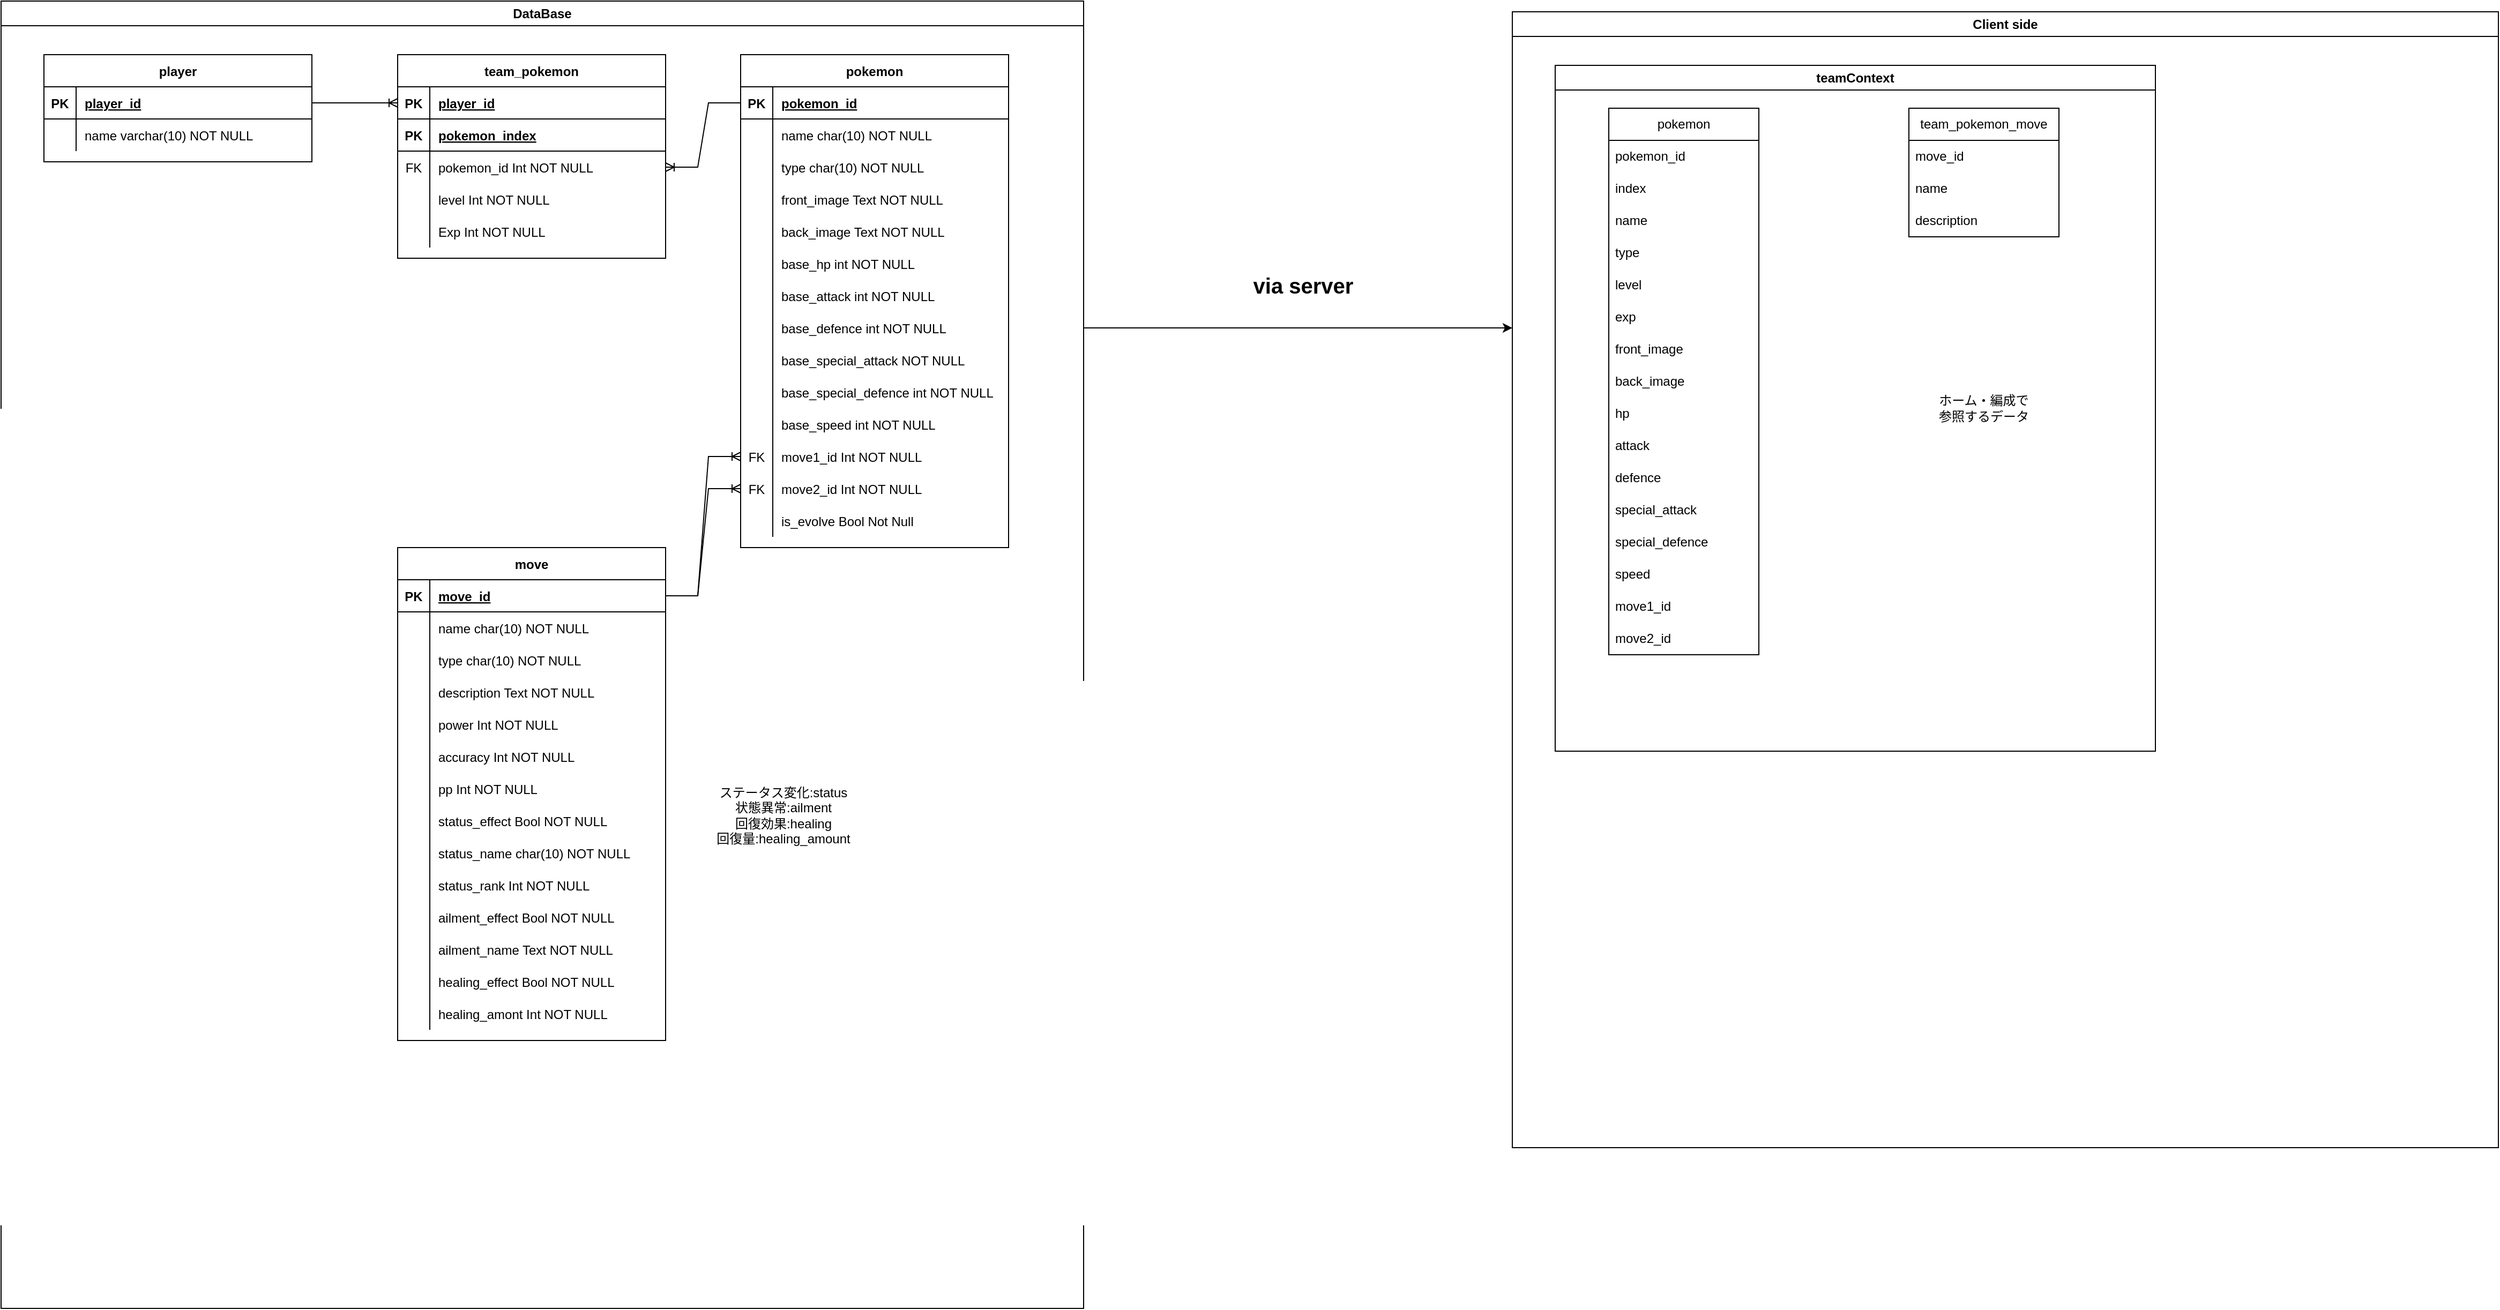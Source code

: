 <mxfile version="26.0.9" pages="3">
  <diagram id="R2lEEEUBdFMjLlhIrx00" name="ER図">
    <mxGraphModel dx="1645" dy="598" grid="1" gridSize="10" guides="1" tooltips="1" connect="1" arrows="1" fold="1" page="1" pageScale="1" pageWidth="850" pageHeight="1100" math="0" shadow="0" extFonts="Permanent Marker^https://fonts.googleapis.com/css?family=Permanent+Marker">
      <root>
        <mxCell id="0" />
        <mxCell id="1" parent="0" />
        <mxCell id="C-vyLk0tnHw3VtMMgP7b-23" value="team_pokemon" style="shape=table;startSize=30;container=1;collapsible=1;childLayout=tableLayout;fixedRows=1;rowLines=0;fontStyle=1;align=center;resizeLast=1;strokeColor=default;" parent="1" vertex="1">
          <mxGeometry x="120" y="120" width="250" height="190" as="geometry" />
        </mxCell>
        <mxCell id="C-vyLk0tnHw3VtMMgP7b-24" value="" style="shape=partialRectangle;collapsible=0;dropTarget=0;pointerEvents=0;fillColor=none;points=[[0,0.5],[1,0.5]];portConstraint=eastwest;top=0;left=0;right=0;bottom=1;" parent="C-vyLk0tnHw3VtMMgP7b-23" vertex="1">
          <mxGeometry y="30" width="250" height="30" as="geometry" />
        </mxCell>
        <mxCell id="C-vyLk0tnHw3VtMMgP7b-25" value="PK" style="shape=partialRectangle;overflow=hidden;connectable=0;fillColor=none;top=0;left=0;bottom=0;right=0;fontStyle=1;" parent="C-vyLk0tnHw3VtMMgP7b-24" vertex="1">
          <mxGeometry width="30" height="30" as="geometry">
            <mxRectangle width="30" height="30" as="alternateBounds" />
          </mxGeometry>
        </mxCell>
        <mxCell id="C-vyLk0tnHw3VtMMgP7b-26" value="player_id" style="shape=partialRectangle;overflow=hidden;connectable=0;fillColor=none;top=0;left=0;bottom=0;right=0;align=left;spacingLeft=6;fontStyle=5;" parent="C-vyLk0tnHw3VtMMgP7b-24" vertex="1">
          <mxGeometry x="30" width="220" height="30" as="geometry">
            <mxRectangle width="220" height="30" as="alternateBounds" />
          </mxGeometry>
        </mxCell>
        <mxCell id="PMordIFP9YFSgUBU5cF2-1" style="shape=partialRectangle;collapsible=0;dropTarget=0;pointerEvents=0;fillColor=none;points=[[0,0.5],[1,0.5]];portConstraint=eastwest;top=0;left=0;right=0;bottom=1;" parent="C-vyLk0tnHw3VtMMgP7b-23" vertex="1">
          <mxGeometry y="60" width="250" height="30" as="geometry" />
        </mxCell>
        <mxCell id="PMordIFP9YFSgUBU5cF2-2" value="PK" style="shape=partialRectangle;overflow=hidden;connectable=0;fillColor=none;top=0;left=0;bottom=0;right=0;fontStyle=1;" parent="PMordIFP9YFSgUBU5cF2-1" vertex="1">
          <mxGeometry width="30" height="30" as="geometry">
            <mxRectangle width="30" height="30" as="alternateBounds" />
          </mxGeometry>
        </mxCell>
        <mxCell id="PMordIFP9YFSgUBU5cF2-3" value="pokemon_index" style="shape=partialRectangle;overflow=hidden;connectable=0;fillColor=none;top=0;left=0;bottom=0;right=0;align=left;spacingLeft=6;fontStyle=5;strokeColor=inherit;" parent="PMordIFP9YFSgUBU5cF2-1" vertex="1">
          <mxGeometry x="30" width="220" height="30" as="geometry">
            <mxRectangle width="220" height="30" as="alternateBounds" />
          </mxGeometry>
        </mxCell>
        <mxCell id="PMordIFP9YFSgUBU5cF2-7" style="shape=partialRectangle;collapsible=0;dropTarget=0;pointerEvents=0;fillColor=none;points=[[0,0.5],[1,0.5]];portConstraint=eastwest;top=0;left=0;right=0;bottom=0;" parent="C-vyLk0tnHw3VtMMgP7b-23" vertex="1">
          <mxGeometry y="90" width="250" height="30" as="geometry" />
        </mxCell>
        <mxCell id="PMordIFP9YFSgUBU5cF2-8" value="FK" style="shape=partialRectangle;overflow=hidden;connectable=0;fillColor=none;top=0;left=0;bottom=0;right=0;" parent="PMordIFP9YFSgUBU5cF2-7" vertex="1">
          <mxGeometry width="30" height="30" as="geometry">
            <mxRectangle width="30" height="30" as="alternateBounds" />
          </mxGeometry>
        </mxCell>
        <mxCell id="PMordIFP9YFSgUBU5cF2-9" value="pokemon_id Int NOT NULL" style="shape=partialRectangle;overflow=hidden;connectable=0;fillColor=none;top=0;left=0;bottom=0;right=0;align=left;spacingLeft=6;" parent="PMordIFP9YFSgUBU5cF2-7" vertex="1">
          <mxGeometry x="30" width="220" height="30" as="geometry">
            <mxRectangle width="220" height="30" as="alternateBounds" />
          </mxGeometry>
        </mxCell>
        <mxCell id="PMordIFP9YFSgUBU5cF2-68" style="shape=partialRectangle;collapsible=0;dropTarget=0;pointerEvents=0;fillColor=none;points=[[0,0.5],[1,0.5]];portConstraint=eastwest;top=0;left=0;right=0;bottom=0;" parent="C-vyLk0tnHw3VtMMgP7b-23" vertex="1">
          <mxGeometry y="120" width="250" height="30" as="geometry" />
        </mxCell>
        <mxCell id="PMordIFP9YFSgUBU5cF2-69" style="shape=partialRectangle;overflow=hidden;connectable=0;fillColor=none;top=0;left=0;bottom=0;right=0;" parent="PMordIFP9YFSgUBU5cF2-68" vertex="1">
          <mxGeometry width="30" height="30" as="geometry">
            <mxRectangle width="30" height="30" as="alternateBounds" />
          </mxGeometry>
        </mxCell>
        <mxCell id="PMordIFP9YFSgUBU5cF2-70" value="level Int NOT NULL" style="shape=partialRectangle;overflow=hidden;connectable=0;fillColor=none;top=0;left=0;bottom=0;right=0;align=left;spacingLeft=6;" parent="PMordIFP9YFSgUBU5cF2-68" vertex="1">
          <mxGeometry x="30" width="220" height="30" as="geometry">
            <mxRectangle width="220" height="30" as="alternateBounds" />
          </mxGeometry>
        </mxCell>
        <mxCell id="_KQb2Mtf_g5tQqvPD8Vs-1" style="shape=partialRectangle;collapsible=0;dropTarget=0;pointerEvents=0;fillColor=none;points=[[0,0.5],[1,0.5]];portConstraint=eastwest;top=0;left=0;right=0;bottom=0;" parent="C-vyLk0tnHw3VtMMgP7b-23" vertex="1">
          <mxGeometry y="150" width="250" height="30" as="geometry" />
        </mxCell>
        <mxCell id="_KQb2Mtf_g5tQqvPD8Vs-2" style="shape=partialRectangle;overflow=hidden;connectable=0;fillColor=none;top=0;left=0;bottom=0;right=0;" parent="_KQb2Mtf_g5tQqvPD8Vs-1" vertex="1">
          <mxGeometry width="30" height="30" as="geometry">
            <mxRectangle width="30" height="30" as="alternateBounds" />
          </mxGeometry>
        </mxCell>
        <mxCell id="_KQb2Mtf_g5tQqvPD8Vs-3" value="Exp Int NOT NULL" style="shape=partialRectangle;overflow=hidden;connectable=0;fillColor=none;top=0;left=0;bottom=0;right=0;align=left;spacingLeft=6;" parent="_KQb2Mtf_g5tQqvPD8Vs-1" vertex="1">
          <mxGeometry x="30" width="220" height="30" as="geometry">
            <mxRectangle width="220" height="30" as="alternateBounds" />
          </mxGeometry>
        </mxCell>
        <mxCell id="PMordIFP9YFSgUBU5cF2-31" value="pokemon" style="shape=table;startSize=30;container=1;collapsible=1;childLayout=tableLayout;fixedRows=1;rowLines=0;fontStyle=1;align=center;resizeLast=1;" parent="1" vertex="1">
          <mxGeometry x="440" y="120" width="250" height="460.0" as="geometry" />
        </mxCell>
        <mxCell id="PMordIFP9YFSgUBU5cF2-35" style="shape=partialRectangle;collapsible=0;dropTarget=0;pointerEvents=0;fillColor=none;points=[[0,0.5],[1,0.5]];portConstraint=eastwest;top=0;left=0;right=0;bottom=1;" parent="PMordIFP9YFSgUBU5cF2-31" vertex="1">
          <mxGeometry y="30" width="250" height="30" as="geometry" />
        </mxCell>
        <mxCell id="PMordIFP9YFSgUBU5cF2-36" value="PK" style="shape=partialRectangle;overflow=hidden;connectable=0;fillColor=none;top=0;left=0;bottom=0;right=0;fontStyle=1;" parent="PMordIFP9YFSgUBU5cF2-35" vertex="1">
          <mxGeometry width="30" height="30" as="geometry">
            <mxRectangle width="30" height="30" as="alternateBounds" />
          </mxGeometry>
        </mxCell>
        <mxCell id="PMordIFP9YFSgUBU5cF2-37" value="pokemon_id" style="shape=partialRectangle;overflow=hidden;connectable=0;fillColor=none;top=0;left=0;bottom=0;right=0;align=left;spacingLeft=6;fontStyle=5;" parent="PMordIFP9YFSgUBU5cF2-35" vertex="1">
          <mxGeometry x="30" width="220" height="30" as="geometry">
            <mxRectangle width="220" height="30" as="alternateBounds" />
          </mxGeometry>
        </mxCell>
        <mxCell id="PMordIFP9YFSgUBU5cF2-41" value="" style="shape=partialRectangle;collapsible=0;dropTarget=0;pointerEvents=0;fillColor=none;points=[[0,0.5],[1,0.5]];portConstraint=eastwest;top=0;left=0;right=0;bottom=0;" parent="PMordIFP9YFSgUBU5cF2-31" vertex="1">
          <mxGeometry y="60" width="250" height="30" as="geometry" />
        </mxCell>
        <mxCell id="PMordIFP9YFSgUBU5cF2-42" value="" style="shape=partialRectangle;overflow=hidden;connectable=0;fillColor=none;top=0;left=0;bottom=0;right=0;" parent="PMordIFP9YFSgUBU5cF2-41" vertex="1">
          <mxGeometry width="30" height="30" as="geometry">
            <mxRectangle width="30" height="30" as="alternateBounds" />
          </mxGeometry>
        </mxCell>
        <mxCell id="PMordIFP9YFSgUBU5cF2-43" value="name char(10) NOT NULL" style="shape=partialRectangle;overflow=hidden;connectable=0;fillColor=none;top=0;left=0;bottom=0;right=0;align=left;spacingLeft=6;" parent="PMordIFP9YFSgUBU5cF2-41" vertex="1">
          <mxGeometry x="30" width="220" height="30" as="geometry">
            <mxRectangle width="220" height="30" as="alternateBounds" />
          </mxGeometry>
        </mxCell>
        <mxCell id="ChUbVJP7CGtP9hk6e_pp-7" style="shape=partialRectangle;collapsible=0;dropTarget=0;pointerEvents=0;fillColor=none;points=[[0,0.5],[1,0.5]];portConstraint=eastwest;top=0;left=0;right=0;bottom=0;" parent="PMordIFP9YFSgUBU5cF2-31" vertex="1">
          <mxGeometry y="90" width="250" height="30" as="geometry" />
        </mxCell>
        <mxCell id="ChUbVJP7CGtP9hk6e_pp-8" style="shape=partialRectangle;overflow=hidden;connectable=0;fillColor=none;top=0;left=0;bottom=0;right=0;" parent="ChUbVJP7CGtP9hk6e_pp-7" vertex="1">
          <mxGeometry width="30" height="30" as="geometry">
            <mxRectangle width="30" height="30" as="alternateBounds" />
          </mxGeometry>
        </mxCell>
        <mxCell id="ChUbVJP7CGtP9hk6e_pp-9" value="type char(10) NOT NULL" style="shape=partialRectangle;overflow=hidden;connectable=0;fillColor=none;top=0;left=0;bottom=0;right=0;align=left;spacingLeft=6;" parent="ChUbVJP7CGtP9hk6e_pp-7" vertex="1">
          <mxGeometry x="30" width="220" height="30" as="geometry">
            <mxRectangle width="220" height="30" as="alternateBounds" />
          </mxGeometry>
        </mxCell>
        <mxCell id="mky3SuFBmXc0vUIe23Fq-1" style="shape=partialRectangle;collapsible=0;dropTarget=0;pointerEvents=0;fillColor=none;points=[[0,0.5],[1,0.5]];portConstraint=eastwest;top=0;left=0;right=0;bottom=0;" parent="PMordIFP9YFSgUBU5cF2-31" vertex="1">
          <mxGeometry y="120" width="250" height="30" as="geometry" />
        </mxCell>
        <mxCell id="mky3SuFBmXc0vUIe23Fq-2" style="shape=partialRectangle;overflow=hidden;connectable=0;fillColor=none;top=0;left=0;bottom=0;right=0;" parent="mky3SuFBmXc0vUIe23Fq-1" vertex="1">
          <mxGeometry width="30" height="30" as="geometry">
            <mxRectangle width="30" height="30" as="alternateBounds" />
          </mxGeometry>
        </mxCell>
        <mxCell id="mky3SuFBmXc0vUIe23Fq-3" value="front_image Text NOT NULL" style="shape=partialRectangle;overflow=hidden;connectable=0;fillColor=none;top=0;left=0;bottom=0;right=0;align=left;spacingLeft=6;" parent="mky3SuFBmXc0vUIe23Fq-1" vertex="1">
          <mxGeometry x="30" width="220" height="30" as="geometry">
            <mxRectangle width="220" height="30" as="alternateBounds" />
          </mxGeometry>
        </mxCell>
        <mxCell id="mky3SuFBmXc0vUIe23Fq-4" style="shape=partialRectangle;collapsible=0;dropTarget=0;pointerEvents=0;fillColor=none;points=[[0,0.5],[1,0.5]];portConstraint=eastwest;top=0;left=0;right=0;bottom=0;" parent="PMordIFP9YFSgUBU5cF2-31" vertex="1">
          <mxGeometry y="150" width="250" height="30" as="geometry" />
        </mxCell>
        <mxCell id="mky3SuFBmXc0vUIe23Fq-5" style="shape=partialRectangle;overflow=hidden;connectable=0;fillColor=none;top=0;left=0;bottom=0;right=0;" parent="mky3SuFBmXc0vUIe23Fq-4" vertex="1">
          <mxGeometry width="30" height="30" as="geometry">
            <mxRectangle width="30" height="30" as="alternateBounds" />
          </mxGeometry>
        </mxCell>
        <mxCell id="mky3SuFBmXc0vUIe23Fq-6" value="back_image Text NOT NULL" style="shape=partialRectangle;overflow=hidden;connectable=0;fillColor=none;top=0;left=0;bottom=0;right=0;align=left;spacingLeft=6;" parent="mky3SuFBmXc0vUIe23Fq-4" vertex="1">
          <mxGeometry x="30" width="220" height="30" as="geometry">
            <mxRectangle width="220" height="30" as="alternateBounds" />
          </mxGeometry>
        </mxCell>
        <mxCell id="PMordIFP9YFSgUBU5cF2-47" style="shape=partialRectangle;collapsible=0;dropTarget=0;pointerEvents=0;fillColor=none;points=[[0,0.5],[1,0.5]];portConstraint=eastwest;top=0;left=0;right=0;bottom=0;" parent="PMordIFP9YFSgUBU5cF2-31" vertex="1">
          <mxGeometry y="180" width="250" height="30" as="geometry" />
        </mxCell>
        <mxCell id="PMordIFP9YFSgUBU5cF2-48" style="shape=partialRectangle;overflow=hidden;connectable=0;fillColor=none;top=0;left=0;bottom=0;right=0;" parent="PMordIFP9YFSgUBU5cF2-47" vertex="1">
          <mxGeometry width="30" height="30" as="geometry">
            <mxRectangle width="30" height="30" as="alternateBounds" />
          </mxGeometry>
        </mxCell>
        <mxCell id="PMordIFP9YFSgUBU5cF2-49" value="base_hp int NOT NULL" style="shape=partialRectangle;overflow=hidden;connectable=0;fillColor=none;top=0;left=0;bottom=0;right=0;align=left;spacingLeft=6;" parent="PMordIFP9YFSgUBU5cF2-47" vertex="1">
          <mxGeometry x="30" width="220" height="30" as="geometry">
            <mxRectangle width="220" height="30" as="alternateBounds" />
          </mxGeometry>
        </mxCell>
        <mxCell id="PMordIFP9YFSgUBU5cF2-50" style="shape=partialRectangle;collapsible=0;dropTarget=0;pointerEvents=0;fillColor=none;points=[[0,0.5],[1,0.5]];portConstraint=eastwest;top=0;left=0;right=0;bottom=0;" parent="PMordIFP9YFSgUBU5cF2-31" vertex="1">
          <mxGeometry y="210" width="250" height="30" as="geometry" />
        </mxCell>
        <mxCell id="PMordIFP9YFSgUBU5cF2-51" style="shape=partialRectangle;overflow=hidden;connectable=0;fillColor=none;top=0;left=0;bottom=0;right=0;" parent="PMordIFP9YFSgUBU5cF2-50" vertex="1">
          <mxGeometry width="30" height="30" as="geometry">
            <mxRectangle width="30" height="30" as="alternateBounds" />
          </mxGeometry>
        </mxCell>
        <mxCell id="PMordIFP9YFSgUBU5cF2-52" value="base_attack int NOT NULL" style="shape=partialRectangle;overflow=hidden;connectable=0;fillColor=none;top=0;left=0;bottom=0;right=0;align=left;spacingLeft=6;" parent="PMordIFP9YFSgUBU5cF2-50" vertex="1">
          <mxGeometry x="30" width="220" height="30" as="geometry">
            <mxRectangle width="220" height="30" as="alternateBounds" />
          </mxGeometry>
        </mxCell>
        <mxCell id="PMordIFP9YFSgUBU5cF2-53" style="shape=partialRectangle;collapsible=0;dropTarget=0;pointerEvents=0;fillColor=none;points=[[0,0.5],[1,0.5]];portConstraint=eastwest;top=0;left=0;right=0;bottom=0;" parent="PMordIFP9YFSgUBU5cF2-31" vertex="1">
          <mxGeometry y="240" width="250" height="30" as="geometry" />
        </mxCell>
        <mxCell id="PMordIFP9YFSgUBU5cF2-54" style="shape=partialRectangle;overflow=hidden;connectable=0;fillColor=none;top=0;left=0;bottom=0;right=0;" parent="PMordIFP9YFSgUBU5cF2-53" vertex="1">
          <mxGeometry width="30" height="30" as="geometry">
            <mxRectangle width="30" height="30" as="alternateBounds" />
          </mxGeometry>
        </mxCell>
        <mxCell id="PMordIFP9YFSgUBU5cF2-55" value="base_defence int NOT NULL" style="shape=partialRectangle;overflow=hidden;connectable=0;fillColor=none;top=0;left=0;bottom=0;right=0;align=left;spacingLeft=6;" parent="PMordIFP9YFSgUBU5cF2-53" vertex="1">
          <mxGeometry x="30" width="220" height="30" as="geometry">
            <mxRectangle width="220" height="30" as="alternateBounds" />
          </mxGeometry>
        </mxCell>
        <mxCell id="PMordIFP9YFSgUBU5cF2-56" style="shape=partialRectangle;collapsible=0;dropTarget=0;pointerEvents=0;fillColor=none;points=[[0,0.5],[1,0.5]];portConstraint=eastwest;top=0;left=0;right=0;bottom=0;" parent="PMordIFP9YFSgUBU5cF2-31" vertex="1">
          <mxGeometry y="270" width="250" height="30" as="geometry" />
        </mxCell>
        <mxCell id="PMordIFP9YFSgUBU5cF2-57" style="shape=partialRectangle;overflow=hidden;connectable=0;fillColor=none;top=0;left=0;bottom=0;right=0;" parent="PMordIFP9YFSgUBU5cF2-56" vertex="1">
          <mxGeometry width="30" height="30" as="geometry">
            <mxRectangle width="30" height="30" as="alternateBounds" />
          </mxGeometry>
        </mxCell>
        <mxCell id="PMordIFP9YFSgUBU5cF2-58" value="base_special_attack NOT NULL" style="shape=partialRectangle;overflow=hidden;connectable=0;fillColor=none;top=0;left=0;bottom=0;right=0;align=left;spacingLeft=6;" parent="PMordIFP9YFSgUBU5cF2-56" vertex="1">
          <mxGeometry x="30" width="220" height="30" as="geometry">
            <mxRectangle width="220" height="30" as="alternateBounds" />
          </mxGeometry>
        </mxCell>
        <mxCell id="PMordIFP9YFSgUBU5cF2-59" style="shape=partialRectangle;collapsible=0;dropTarget=0;pointerEvents=0;fillColor=none;points=[[0,0.5],[1,0.5]];portConstraint=eastwest;top=0;left=0;right=0;bottom=0;" parent="PMordIFP9YFSgUBU5cF2-31" vertex="1">
          <mxGeometry y="300" width="250" height="30" as="geometry" />
        </mxCell>
        <mxCell id="PMordIFP9YFSgUBU5cF2-60" style="shape=partialRectangle;overflow=hidden;connectable=0;fillColor=none;top=0;left=0;bottom=0;right=0;" parent="PMordIFP9YFSgUBU5cF2-59" vertex="1">
          <mxGeometry width="30" height="30" as="geometry">
            <mxRectangle width="30" height="30" as="alternateBounds" />
          </mxGeometry>
        </mxCell>
        <mxCell id="PMordIFP9YFSgUBU5cF2-61" value="base_special_defence int NOT NULL" style="shape=partialRectangle;overflow=hidden;connectable=0;fillColor=none;top=0;left=0;bottom=0;right=0;align=left;spacingLeft=6;" parent="PMordIFP9YFSgUBU5cF2-59" vertex="1">
          <mxGeometry x="30" width="220" height="30" as="geometry">
            <mxRectangle width="220" height="30" as="alternateBounds" />
          </mxGeometry>
        </mxCell>
        <mxCell id="PMordIFP9YFSgUBU5cF2-62" style="shape=partialRectangle;collapsible=0;dropTarget=0;pointerEvents=0;fillColor=none;points=[[0,0.5],[1,0.5]];portConstraint=eastwest;top=0;left=0;right=0;bottom=0;" parent="PMordIFP9YFSgUBU5cF2-31" vertex="1">
          <mxGeometry y="330" width="250" height="30" as="geometry" />
        </mxCell>
        <mxCell id="PMordIFP9YFSgUBU5cF2-63" style="shape=partialRectangle;overflow=hidden;connectable=0;fillColor=none;top=0;left=0;bottom=0;right=0;" parent="PMordIFP9YFSgUBU5cF2-62" vertex="1">
          <mxGeometry width="30" height="30" as="geometry">
            <mxRectangle width="30" height="30" as="alternateBounds" />
          </mxGeometry>
        </mxCell>
        <mxCell id="PMordIFP9YFSgUBU5cF2-64" value="base_speed int NOT NULL" style="shape=partialRectangle;overflow=hidden;connectable=0;fillColor=none;top=0;left=0;bottom=0;right=0;align=left;spacingLeft=6;" parent="PMordIFP9YFSgUBU5cF2-62" vertex="1">
          <mxGeometry x="30" width="220" height="30" as="geometry">
            <mxRectangle width="220" height="30" as="alternateBounds" />
          </mxGeometry>
        </mxCell>
        <mxCell id="_KQb2Mtf_g5tQqvPD8Vs-16" style="shape=partialRectangle;collapsible=0;dropTarget=0;pointerEvents=0;fillColor=none;points=[[0,0.5],[1,0.5]];portConstraint=eastwest;top=0;left=0;right=0;bottom=0;" parent="PMordIFP9YFSgUBU5cF2-31" vertex="1">
          <mxGeometry y="360" width="250" height="30" as="geometry" />
        </mxCell>
        <mxCell id="_KQb2Mtf_g5tQqvPD8Vs-17" value="FK" style="shape=partialRectangle;overflow=hidden;connectable=0;fillColor=none;top=0;left=0;bottom=0;right=0;" parent="_KQb2Mtf_g5tQqvPD8Vs-16" vertex="1">
          <mxGeometry width="30" height="30" as="geometry">
            <mxRectangle width="30" height="30" as="alternateBounds" />
          </mxGeometry>
        </mxCell>
        <mxCell id="_KQb2Mtf_g5tQqvPD8Vs-18" value="move1_id Int NOT NULL" style="shape=partialRectangle;overflow=hidden;connectable=0;fillColor=none;top=0;left=0;bottom=0;right=0;align=left;spacingLeft=6;" parent="_KQb2Mtf_g5tQqvPD8Vs-16" vertex="1">
          <mxGeometry x="30" width="220" height="30" as="geometry">
            <mxRectangle width="220" height="30" as="alternateBounds" />
          </mxGeometry>
        </mxCell>
        <mxCell id="_KQb2Mtf_g5tQqvPD8Vs-13" style="shape=partialRectangle;collapsible=0;dropTarget=0;pointerEvents=0;fillColor=none;points=[[0,0.5],[1,0.5]];portConstraint=eastwest;top=0;left=0;right=0;bottom=0;" parent="PMordIFP9YFSgUBU5cF2-31" vertex="1">
          <mxGeometry y="390" width="250" height="30" as="geometry" />
        </mxCell>
        <mxCell id="_KQb2Mtf_g5tQqvPD8Vs-14" value="FK" style="shape=partialRectangle;overflow=hidden;connectable=0;fillColor=none;top=0;left=0;bottom=0;right=0;" parent="_KQb2Mtf_g5tQqvPD8Vs-13" vertex="1">
          <mxGeometry width="30" height="30" as="geometry">
            <mxRectangle width="30" height="30" as="alternateBounds" />
          </mxGeometry>
        </mxCell>
        <mxCell id="_KQb2Mtf_g5tQqvPD8Vs-15" value="move2_id Int NOT NULL" style="shape=partialRectangle;overflow=hidden;connectable=0;fillColor=none;top=0;left=0;bottom=0;right=0;align=left;spacingLeft=6;" parent="_KQb2Mtf_g5tQqvPD8Vs-13" vertex="1">
          <mxGeometry x="30" width="220" height="30" as="geometry">
            <mxRectangle width="220" height="30" as="alternateBounds" />
          </mxGeometry>
        </mxCell>
        <mxCell id="PMordIFP9YFSgUBU5cF2-65" style="shape=partialRectangle;collapsible=0;dropTarget=0;pointerEvents=0;fillColor=none;points=[[0,0.5],[1,0.5]];portConstraint=eastwest;top=0;left=0;right=0;bottom=0;" parent="PMordIFP9YFSgUBU5cF2-31" vertex="1">
          <mxGeometry y="420" width="250" height="30" as="geometry" />
        </mxCell>
        <mxCell id="PMordIFP9YFSgUBU5cF2-66" style="shape=partialRectangle;overflow=hidden;connectable=0;fillColor=none;top=0;left=0;bottom=0;right=0;" parent="PMordIFP9YFSgUBU5cF2-65" vertex="1">
          <mxGeometry width="30" height="30" as="geometry">
            <mxRectangle width="30" height="30" as="alternateBounds" />
          </mxGeometry>
        </mxCell>
        <mxCell id="PMordIFP9YFSgUBU5cF2-67" value="is_evolve Bool Not Null" style="shape=partialRectangle;overflow=hidden;connectable=0;fillColor=none;top=0;left=0;bottom=0;right=0;align=left;spacingLeft=6;" parent="PMordIFP9YFSgUBU5cF2-65" vertex="1">
          <mxGeometry x="30" width="220" height="30" as="geometry">
            <mxRectangle width="220" height="30" as="alternateBounds" />
          </mxGeometry>
        </mxCell>
        <mxCell id="PMordIFP9YFSgUBU5cF2-71" value="player" style="shape=table;startSize=30;container=1;collapsible=1;childLayout=tableLayout;fixedRows=1;rowLines=0;fontStyle=1;align=center;resizeLast=1;" parent="1" vertex="1">
          <mxGeometry x="-210" y="120" width="250" height="100" as="geometry" />
        </mxCell>
        <mxCell id="PMordIFP9YFSgUBU5cF2-72" value="" style="shape=partialRectangle;collapsible=0;dropTarget=0;pointerEvents=0;fillColor=none;points=[[0,0.5],[1,0.5]];portConstraint=eastwest;top=0;left=0;right=0;bottom=1;" parent="PMordIFP9YFSgUBU5cF2-71" vertex="1">
          <mxGeometry y="30" width="250" height="30" as="geometry" />
        </mxCell>
        <mxCell id="PMordIFP9YFSgUBU5cF2-73" value="PK" style="shape=partialRectangle;overflow=hidden;connectable=0;fillColor=none;top=0;left=0;bottom=0;right=0;fontStyle=1;" parent="PMordIFP9YFSgUBU5cF2-72" vertex="1">
          <mxGeometry width="30" height="30" as="geometry">
            <mxRectangle width="30" height="30" as="alternateBounds" />
          </mxGeometry>
        </mxCell>
        <mxCell id="PMordIFP9YFSgUBU5cF2-74" value="player_id" style="shape=partialRectangle;overflow=hidden;connectable=0;fillColor=none;top=0;left=0;bottom=0;right=0;align=left;spacingLeft=6;fontStyle=5;" parent="PMordIFP9YFSgUBU5cF2-72" vertex="1">
          <mxGeometry x="30" width="220" height="30" as="geometry">
            <mxRectangle width="220" height="30" as="alternateBounds" />
          </mxGeometry>
        </mxCell>
        <mxCell id="PMordIFP9YFSgUBU5cF2-75" value="" style="shape=partialRectangle;collapsible=0;dropTarget=0;pointerEvents=0;fillColor=none;points=[[0,0.5],[1,0.5]];portConstraint=eastwest;top=0;left=0;right=0;bottom=0;" parent="PMordIFP9YFSgUBU5cF2-71" vertex="1">
          <mxGeometry y="60" width="250" height="30" as="geometry" />
        </mxCell>
        <mxCell id="PMordIFP9YFSgUBU5cF2-76" value="" style="shape=partialRectangle;overflow=hidden;connectable=0;fillColor=none;top=0;left=0;bottom=0;right=0;" parent="PMordIFP9YFSgUBU5cF2-75" vertex="1">
          <mxGeometry width="30" height="30" as="geometry">
            <mxRectangle width="30" height="30" as="alternateBounds" />
          </mxGeometry>
        </mxCell>
        <mxCell id="PMordIFP9YFSgUBU5cF2-77" value="name varchar(10) NOT NULL" style="shape=partialRectangle;overflow=hidden;connectable=0;fillColor=none;top=0;left=0;bottom=0;right=0;align=left;spacingLeft=6;" parent="PMordIFP9YFSgUBU5cF2-75" vertex="1">
          <mxGeometry x="30" width="220" height="30" as="geometry">
            <mxRectangle width="220" height="30" as="alternateBounds" />
          </mxGeometry>
        </mxCell>
        <mxCell id="PMordIFP9YFSgUBU5cF2-85" value="" style="edgeStyle=entityRelationEdgeStyle;fontSize=12;html=1;endArrow=ERoneToMany;rounded=0;exitX=1;exitY=0.5;exitDx=0;exitDy=0;entryX=0;entryY=0.5;entryDx=0;entryDy=0;" parent="1" source="PMordIFP9YFSgUBU5cF2-72" target="C-vyLk0tnHw3VtMMgP7b-24" edge="1">
          <mxGeometry width="100" height="100" relative="1" as="geometry">
            <mxPoint x="270" y="320" as="sourcePoint" />
            <mxPoint x="370" y="220" as="targetPoint" />
          </mxGeometry>
        </mxCell>
        <mxCell id="2iEUzzYOUyshjoA6yyhH-1" value="DataBase" style="swimlane;whiteSpace=wrap;html=1;strokeColor=default;" parent="1" vertex="1">
          <mxGeometry x="-250" y="70" width="1010" height="1220" as="geometry" />
        </mxCell>
        <mxCell id="aegGA6woRjyQkEvJzV3C-7" value="move" style="shape=table;startSize=30;container=1;collapsible=1;childLayout=tableLayout;fixedRows=1;rowLines=0;fontStyle=1;align=center;resizeLast=1;" parent="2iEUzzYOUyshjoA6yyhH-1" vertex="1">
          <mxGeometry x="370" y="510" width="250" height="460" as="geometry" />
        </mxCell>
        <mxCell id="aegGA6woRjyQkEvJzV3C-8" style="shape=partialRectangle;collapsible=0;dropTarget=0;pointerEvents=0;fillColor=none;points=[[0,0.5],[1,0.5]];portConstraint=eastwest;top=0;left=0;right=0;bottom=1;" parent="aegGA6woRjyQkEvJzV3C-7" vertex="1">
          <mxGeometry y="30" width="250" height="30" as="geometry" />
        </mxCell>
        <mxCell id="aegGA6woRjyQkEvJzV3C-9" value="PK" style="shape=partialRectangle;overflow=hidden;connectable=0;fillColor=none;top=0;left=0;bottom=0;right=0;fontStyle=1;" parent="aegGA6woRjyQkEvJzV3C-8" vertex="1">
          <mxGeometry width="30" height="30" as="geometry">
            <mxRectangle width="30" height="30" as="alternateBounds" />
          </mxGeometry>
        </mxCell>
        <mxCell id="aegGA6woRjyQkEvJzV3C-10" value="move_id" style="shape=partialRectangle;overflow=hidden;connectable=0;fillColor=none;top=0;left=0;bottom=0;right=0;align=left;spacingLeft=6;fontStyle=5;" parent="aegGA6woRjyQkEvJzV3C-8" vertex="1">
          <mxGeometry x="30" width="220" height="30" as="geometry">
            <mxRectangle width="220" height="30" as="alternateBounds" />
          </mxGeometry>
        </mxCell>
        <mxCell id="aegGA6woRjyQkEvJzV3C-11" value="" style="shape=partialRectangle;collapsible=0;dropTarget=0;pointerEvents=0;fillColor=none;points=[[0,0.5],[1,0.5]];portConstraint=eastwest;top=0;left=0;right=0;bottom=0;" parent="aegGA6woRjyQkEvJzV3C-7" vertex="1">
          <mxGeometry y="60" width="250" height="30" as="geometry" />
        </mxCell>
        <mxCell id="aegGA6woRjyQkEvJzV3C-12" value="" style="shape=partialRectangle;overflow=hidden;connectable=0;fillColor=none;top=0;left=0;bottom=0;right=0;" parent="aegGA6woRjyQkEvJzV3C-11" vertex="1">
          <mxGeometry width="30" height="30" as="geometry">
            <mxRectangle width="30" height="30" as="alternateBounds" />
          </mxGeometry>
        </mxCell>
        <mxCell id="aegGA6woRjyQkEvJzV3C-13" value="name char(10) NOT NULL" style="shape=partialRectangle;overflow=hidden;connectable=0;fillColor=none;top=0;left=0;bottom=0;right=0;align=left;spacingLeft=6;" parent="aegGA6woRjyQkEvJzV3C-11" vertex="1">
          <mxGeometry x="30" width="220" height="30" as="geometry">
            <mxRectangle width="220" height="30" as="alternateBounds" />
          </mxGeometry>
        </mxCell>
        <mxCell id="ChUbVJP7CGtP9hk6e_pp-12" style="shape=partialRectangle;collapsible=0;dropTarget=0;pointerEvents=0;fillColor=none;points=[[0,0.5],[1,0.5]];portConstraint=eastwest;top=0;left=0;right=0;bottom=0;" parent="aegGA6woRjyQkEvJzV3C-7" vertex="1">
          <mxGeometry y="90" width="250" height="30" as="geometry" />
        </mxCell>
        <mxCell id="ChUbVJP7CGtP9hk6e_pp-13" style="shape=partialRectangle;overflow=hidden;connectable=0;fillColor=none;top=0;left=0;bottom=0;right=0;" parent="ChUbVJP7CGtP9hk6e_pp-12" vertex="1">
          <mxGeometry width="30" height="30" as="geometry">
            <mxRectangle width="30" height="30" as="alternateBounds" />
          </mxGeometry>
        </mxCell>
        <mxCell id="ChUbVJP7CGtP9hk6e_pp-14" value="type char(10) NOT NULL" style="shape=partialRectangle;overflow=hidden;connectable=0;fillColor=none;top=0;left=0;bottom=0;right=0;align=left;spacingLeft=6;" parent="ChUbVJP7CGtP9hk6e_pp-12" vertex="1">
          <mxGeometry x="30" width="220" height="30" as="geometry">
            <mxRectangle width="220" height="30" as="alternateBounds" />
          </mxGeometry>
        </mxCell>
        <mxCell id="aegGA6woRjyQkEvJzV3C-14" style="shape=partialRectangle;collapsible=0;dropTarget=0;pointerEvents=0;fillColor=none;points=[[0,0.5],[1,0.5]];portConstraint=eastwest;top=0;left=0;right=0;bottom=0;" parent="aegGA6woRjyQkEvJzV3C-7" vertex="1">
          <mxGeometry y="120" width="250" height="30" as="geometry" />
        </mxCell>
        <mxCell id="aegGA6woRjyQkEvJzV3C-15" style="shape=partialRectangle;overflow=hidden;connectable=0;fillColor=none;top=0;left=0;bottom=0;right=0;" parent="aegGA6woRjyQkEvJzV3C-14" vertex="1">
          <mxGeometry width="30" height="30" as="geometry">
            <mxRectangle width="30" height="30" as="alternateBounds" />
          </mxGeometry>
        </mxCell>
        <mxCell id="aegGA6woRjyQkEvJzV3C-16" value="description Text NOT NULL" style="shape=partialRectangle;overflow=hidden;connectable=0;fillColor=none;top=0;left=0;bottom=0;right=0;align=left;spacingLeft=6;" parent="aegGA6woRjyQkEvJzV3C-14" vertex="1">
          <mxGeometry x="30" width="220" height="30" as="geometry">
            <mxRectangle width="220" height="30" as="alternateBounds" />
          </mxGeometry>
        </mxCell>
        <mxCell id="aegGA6woRjyQkEvJzV3C-17" style="shape=partialRectangle;collapsible=0;dropTarget=0;pointerEvents=0;fillColor=none;points=[[0,0.5],[1,0.5]];portConstraint=eastwest;top=0;left=0;right=0;bottom=0;" parent="aegGA6woRjyQkEvJzV3C-7" vertex="1">
          <mxGeometry y="150" width="250" height="30" as="geometry" />
        </mxCell>
        <mxCell id="aegGA6woRjyQkEvJzV3C-18" style="shape=partialRectangle;overflow=hidden;connectable=0;fillColor=none;top=0;left=0;bottom=0;right=0;" parent="aegGA6woRjyQkEvJzV3C-17" vertex="1">
          <mxGeometry width="30" height="30" as="geometry">
            <mxRectangle width="30" height="30" as="alternateBounds" />
          </mxGeometry>
        </mxCell>
        <mxCell id="aegGA6woRjyQkEvJzV3C-19" value="power Int NOT NULL" style="shape=partialRectangle;overflow=hidden;connectable=0;fillColor=none;top=0;left=0;bottom=0;right=0;align=left;spacingLeft=6;" parent="aegGA6woRjyQkEvJzV3C-17" vertex="1">
          <mxGeometry x="30" width="220" height="30" as="geometry">
            <mxRectangle width="220" height="30" as="alternateBounds" />
          </mxGeometry>
        </mxCell>
        <mxCell id="aegGA6woRjyQkEvJzV3C-20" style="shape=partialRectangle;collapsible=0;dropTarget=0;pointerEvents=0;fillColor=none;points=[[0,0.5],[1,0.5]];portConstraint=eastwest;top=0;left=0;right=0;bottom=0;" parent="aegGA6woRjyQkEvJzV3C-7" vertex="1">
          <mxGeometry y="180" width="250" height="30" as="geometry" />
        </mxCell>
        <mxCell id="aegGA6woRjyQkEvJzV3C-21" style="shape=partialRectangle;overflow=hidden;connectable=0;fillColor=none;top=0;left=0;bottom=0;right=0;" parent="aegGA6woRjyQkEvJzV3C-20" vertex="1">
          <mxGeometry width="30" height="30" as="geometry">
            <mxRectangle width="30" height="30" as="alternateBounds" />
          </mxGeometry>
        </mxCell>
        <mxCell id="aegGA6woRjyQkEvJzV3C-22" value="accuracy Int NOT NULL" style="shape=partialRectangle;overflow=hidden;connectable=0;fillColor=none;top=0;left=0;bottom=0;right=0;align=left;spacingLeft=6;" parent="aegGA6woRjyQkEvJzV3C-20" vertex="1">
          <mxGeometry x="30" width="220" height="30" as="geometry">
            <mxRectangle width="220" height="30" as="alternateBounds" />
          </mxGeometry>
        </mxCell>
        <mxCell id="aegGA6woRjyQkEvJzV3C-23" style="shape=partialRectangle;collapsible=0;dropTarget=0;pointerEvents=0;fillColor=none;points=[[0,0.5],[1,0.5]];portConstraint=eastwest;top=0;left=0;right=0;bottom=0;" parent="aegGA6woRjyQkEvJzV3C-7" vertex="1">
          <mxGeometry y="210" width="250" height="30" as="geometry" />
        </mxCell>
        <mxCell id="aegGA6woRjyQkEvJzV3C-24" style="shape=partialRectangle;overflow=hidden;connectable=0;fillColor=none;top=0;left=0;bottom=0;right=0;" parent="aegGA6woRjyQkEvJzV3C-23" vertex="1">
          <mxGeometry width="30" height="30" as="geometry">
            <mxRectangle width="30" height="30" as="alternateBounds" />
          </mxGeometry>
        </mxCell>
        <mxCell id="aegGA6woRjyQkEvJzV3C-25" value="pp Int NOT NULL" style="shape=partialRectangle;overflow=hidden;connectable=0;fillColor=none;top=0;left=0;bottom=0;right=0;align=left;spacingLeft=6;" parent="aegGA6woRjyQkEvJzV3C-23" vertex="1">
          <mxGeometry x="30" width="220" height="30" as="geometry">
            <mxRectangle width="220" height="30" as="alternateBounds" />
          </mxGeometry>
        </mxCell>
        <mxCell id="aegGA6woRjyQkEvJzV3C-26" style="shape=partialRectangle;collapsible=0;dropTarget=0;pointerEvents=0;fillColor=none;points=[[0,0.5],[1,0.5]];portConstraint=eastwest;top=0;left=0;right=0;bottom=0;" parent="aegGA6woRjyQkEvJzV3C-7" vertex="1">
          <mxGeometry y="240" width="250" height="30" as="geometry" />
        </mxCell>
        <mxCell id="aegGA6woRjyQkEvJzV3C-27" style="shape=partialRectangle;overflow=hidden;connectable=0;fillColor=none;top=0;left=0;bottom=0;right=0;" parent="aegGA6woRjyQkEvJzV3C-26" vertex="1">
          <mxGeometry width="30" height="30" as="geometry">
            <mxRectangle width="30" height="30" as="alternateBounds" />
          </mxGeometry>
        </mxCell>
        <mxCell id="aegGA6woRjyQkEvJzV3C-28" value="status_effect Bool NOT NULL" style="shape=partialRectangle;overflow=hidden;connectable=0;fillColor=none;top=0;left=0;bottom=0;right=0;align=left;spacingLeft=6;" parent="aegGA6woRjyQkEvJzV3C-26" vertex="1">
          <mxGeometry x="30" width="220" height="30" as="geometry">
            <mxRectangle width="220" height="30" as="alternateBounds" />
          </mxGeometry>
        </mxCell>
        <mxCell id="aegGA6woRjyQkEvJzV3C-29" style="shape=partialRectangle;collapsible=0;dropTarget=0;pointerEvents=0;fillColor=none;points=[[0,0.5],[1,0.5]];portConstraint=eastwest;top=0;left=0;right=0;bottom=0;" parent="aegGA6woRjyQkEvJzV3C-7" vertex="1">
          <mxGeometry y="270" width="250" height="30" as="geometry" />
        </mxCell>
        <mxCell id="aegGA6woRjyQkEvJzV3C-30" style="shape=partialRectangle;overflow=hidden;connectable=0;fillColor=none;top=0;left=0;bottom=0;right=0;" parent="aegGA6woRjyQkEvJzV3C-29" vertex="1">
          <mxGeometry width="30" height="30" as="geometry">
            <mxRectangle width="30" height="30" as="alternateBounds" />
          </mxGeometry>
        </mxCell>
        <mxCell id="aegGA6woRjyQkEvJzV3C-31" value="status_name char(10) NOT NULL" style="shape=partialRectangle;overflow=hidden;connectable=0;fillColor=none;top=0;left=0;bottom=0;right=0;align=left;spacingLeft=6;" parent="aegGA6woRjyQkEvJzV3C-29" vertex="1">
          <mxGeometry x="30" width="220" height="30" as="geometry">
            <mxRectangle width="220" height="30" as="alternateBounds" />
          </mxGeometry>
        </mxCell>
        <mxCell id="aegGA6woRjyQkEvJzV3C-32" style="shape=partialRectangle;collapsible=0;dropTarget=0;pointerEvents=0;fillColor=none;points=[[0,0.5],[1,0.5]];portConstraint=eastwest;top=0;left=0;right=0;bottom=0;" parent="aegGA6woRjyQkEvJzV3C-7" vertex="1">
          <mxGeometry y="300" width="250" height="30" as="geometry" />
        </mxCell>
        <mxCell id="aegGA6woRjyQkEvJzV3C-33" style="shape=partialRectangle;overflow=hidden;connectable=0;fillColor=none;top=0;left=0;bottom=0;right=0;" parent="aegGA6woRjyQkEvJzV3C-32" vertex="1">
          <mxGeometry width="30" height="30" as="geometry">
            <mxRectangle width="30" height="30" as="alternateBounds" />
          </mxGeometry>
        </mxCell>
        <mxCell id="aegGA6woRjyQkEvJzV3C-34" value="status_rank Int NOT NULL" style="shape=partialRectangle;overflow=hidden;connectable=0;fillColor=none;top=0;left=0;bottom=0;right=0;align=left;spacingLeft=6;" parent="aegGA6woRjyQkEvJzV3C-32" vertex="1">
          <mxGeometry x="30" width="220" height="30" as="geometry">
            <mxRectangle width="220" height="30" as="alternateBounds" />
          </mxGeometry>
        </mxCell>
        <mxCell id="aegGA6woRjyQkEvJzV3C-35" style="shape=partialRectangle;collapsible=0;dropTarget=0;pointerEvents=0;fillColor=none;points=[[0,0.5],[1,0.5]];portConstraint=eastwest;top=0;left=0;right=0;bottom=0;" parent="aegGA6woRjyQkEvJzV3C-7" vertex="1">
          <mxGeometry y="330" width="250" height="30" as="geometry" />
        </mxCell>
        <mxCell id="aegGA6woRjyQkEvJzV3C-36" style="shape=partialRectangle;overflow=hidden;connectable=0;fillColor=none;top=0;left=0;bottom=0;right=0;" parent="aegGA6woRjyQkEvJzV3C-35" vertex="1">
          <mxGeometry width="30" height="30" as="geometry">
            <mxRectangle width="30" height="30" as="alternateBounds" />
          </mxGeometry>
        </mxCell>
        <mxCell id="aegGA6woRjyQkEvJzV3C-37" value="ailment_effect Bool NOT NULL" style="shape=partialRectangle;overflow=hidden;connectable=0;fillColor=none;top=0;left=0;bottom=0;right=0;align=left;spacingLeft=6;" parent="aegGA6woRjyQkEvJzV3C-35" vertex="1">
          <mxGeometry x="30" width="220" height="30" as="geometry">
            <mxRectangle width="220" height="30" as="alternateBounds" />
          </mxGeometry>
        </mxCell>
        <mxCell id="aegGA6woRjyQkEvJzV3C-38" style="shape=partialRectangle;collapsible=0;dropTarget=0;pointerEvents=0;fillColor=none;points=[[0,0.5],[1,0.5]];portConstraint=eastwest;top=0;left=0;right=0;bottom=0;" parent="aegGA6woRjyQkEvJzV3C-7" vertex="1">
          <mxGeometry y="360" width="250" height="30" as="geometry" />
        </mxCell>
        <mxCell id="aegGA6woRjyQkEvJzV3C-39" style="shape=partialRectangle;overflow=hidden;connectable=0;fillColor=none;top=0;left=0;bottom=0;right=0;" parent="aegGA6woRjyQkEvJzV3C-38" vertex="1">
          <mxGeometry width="30" height="30" as="geometry">
            <mxRectangle width="30" height="30" as="alternateBounds" />
          </mxGeometry>
        </mxCell>
        <mxCell id="aegGA6woRjyQkEvJzV3C-40" value="ailment_name Text NOT NULL" style="shape=partialRectangle;overflow=hidden;connectable=0;fillColor=none;top=0;left=0;bottom=0;right=0;align=left;spacingLeft=6;" parent="aegGA6woRjyQkEvJzV3C-38" vertex="1">
          <mxGeometry x="30" width="220" height="30" as="geometry">
            <mxRectangle width="220" height="30" as="alternateBounds" />
          </mxGeometry>
        </mxCell>
        <mxCell id="tAhZyIjGFaHLIBkUWRDt-10" style="shape=partialRectangle;collapsible=0;dropTarget=0;pointerEvents=0;fillColor=none;points=[[0,0.5],[1,0.5]];portConstraint=eastwest;top=0;left=0;right=0;bottom=0;" parent="aegGA6woRjyQkEvJzV3C-7" vertex="1">
          <mxGeometry y="390" width="250" height="30" as="geometry" />
        </mxCell>
        <mxCell id="tAhZyIjGFaHLIBkUWRDt-11" style="shape=partialRectangle;overflow=hidden;connectable=0;fillColor=none;top=0;left=0;bottom=0;right=0;" parent="tAhZyIjGFaHLIBkUWRDt-10" vertex="1">
          <mxGeometry width="30" height="30" as="geometry">
            <mxRectangle width="30" height="30" as="alternateBounds" />
          </mxGeometry>
        </mxCell>
        <mxCell id="tAhZyIjGFaHLIBkUWRDt-12" value="healing_effect Bool NOT NULL" style="shape=partialRectangle;overflow=hidden;connectable=0;fillColor=none;top=0;left=0;bottom=0;right=0;align=left;spacingLeft=6;" parent="tAhZyIjGFaHLIBkUWRDt-10" vertex="1">
          <mxGeometry x="30" width="220" height="30" as="geometry">
            <mxRectangle width="220" height="30" as="alternateBounds" />
          </mxGeometry>
        </mxCell>
        <mxCell id="tAhZyIjGFaHLIBkUWRDt-7" style="shape=partialRectangle;collapsible=0;dropTarget=0;pointerEvents=0;fillColor=none;points=[[0,0.5],[1,0.5]];portConstraint=eastwest;top=0;left=0;right=0;bottom=0;" parent="aegGA6woRjyQkEvJzV3C-7" vertex="1">
          <mxGeometry y="420" width="250" height="30" as="geometry" />
        </mxCell>
        <mxCell id="tAhZyIjGFaHLIBkUWRDt-8" style="shape=partialRectangle;overflow=hidden;connectable=0;fillColor=none;top=0;left=0;bottom=0;right=0;" parent="tAhZyIjGFaHLIBkUWRDt-7" vertex="1">
          <mxGeometry width="30" height="30" as="geometry">
            <mxRectangle width="30" height="30" as="alternateBounds" />
          </mxGeometry>
        </mxCell>
        <mxCell id="tAhZyIjGFaHLIBkUWRDt-9" value="healing_amont Int NOT NULL" style="shape=partialRectangle;overflow=hidden;connectable=0;fillColor=none;top=0;left=0;bottom=0;right=0;align=left;spacingLeft=6;" parent="tAhZyIjGFaHLIBkUWRDt-7" vertex="1">
          <mxGeometry x="30" width="220" height="30" as="geometry">
            <mxRectangle width="220" height="30" as="alternateBounds" />
          </mxGeometry>
        </mxCell>
        <mxCell id="ChUbVJP7CGtP9hk6e_pp-15" value="&lt;div&gt;ステータス変化:status&lt;/div&gt;状態異常:ailment&lt;div&gt;回復効果:healing&lt;/div&gt;&lt;div&gt;回復量:healing_amount&lt;/div&gt;" style="text;html=1;align=center;verticalAlign=middle;whiteSpace=wrap;rounded=0;" parent="2iEUzzYOUyshjoA6yyhH-1" vertex="1">
          <mxGeometry x="650" y="690" width="160" height="140" as="geometry" />
        </mxCell>
        <mxCell id="tAhZyIjGFaHLIBkUWRDt-20" value="Client side" style="swimlane;whiteSpace=wrap;html=1;" parent="1" vertex="1">
          <mxGeometry x="1160" y="80" width="920" height="1060" as="geometry" />
        </mxCell>
        <mxCell id="tAhZyIjGFaHLIBkUWRDt-21" value="teamContext" style="swimlane;whiteSpace=wrap;html=1;" parent="tAhZyIjGFaHLIBkUWRDt-20" vertex="1">
          <mxGeometry x="40" y="50" width="560" height="640" as="geometry" />
        </mxCell>
        <mxCell id="2iEUzzYOUyshjoA6yyhH-51" value="pokemon" style="swimlane;fontStyle=0;childLayout=stackLayout;horizontal=1;startSize=30;horizontalStack=0;resizeParent=1;resizeParentMax=0;resizeLast=0;collapsible=1;marginBottom=0;whiteSpace=wrap;html=1;" parent="tAhZyIjGFaHLIBkUWRDt-21" vertex="1">
          <mxGeometry x="50" y="40" width="140" height="510" as="geometry" />
        </mxCell>
        <mxCell id="2iEUzzYOUyshjoA6yyhH-52" value="pokemon_id" style="text;strokeColor=none;fillColor=none;align=left;verticalAlign=middle;spacingLeft=4;spacingRight=4;overflow=hidden;points=[[0,0.5],[1,0.5]];portConstraint=eastwest;rotatable=0;whiteSpace=wrap;html=1;" parent="2iEUzzYOUyshjoA6yyhH-51" vertex="1">
          <mxGeometry y="30" width="140" height="30" as="geometry" />
        </mxCell>
        <mxCell id="ChUbVJP7CGtP9hk6e_pp-11" value="index" style="text;strokeColor=none;fillColor=none;align=left;verticalAlign=middle;spacingLeft=4;spacingRight=4;overflow=hidden;points=[[0,0.5],[1,0.5]];portConstraint=eastwest;rotatable=0;whiteSpace=wrap;html=1;" parent="2iEUzzYOUyshjoA6yyhH-51" vertex="1">
          <mxGeometry y="60" width="140" height="30" as="geometry" />
        </mxCell>
        <mxCell id="2iEUzzYOUyshjoA6yyhH-66" value="name" style="text;strokeColor=none;fillColor=none;align=left;verticalAlign=middle;spacingLeft=4;spacingRight=4;overflow=hidden;points=[[0,0.5],[1,0.5]];portConstraint=eastwest;rotatable=0;whiteSpace=wrap;html=1;" parent="2iEUzzYOUyshjoA6yyhH-51" vertex="1">
          <mxGeometry y="90" width="140" height="30" as="geometry" />
        </mxCell>
        <mxCell id="ChUbVJP7CGtP9hk6e_pp-10" value="type" style="text;strokeColor=none;fillColor=none;align=left;verticalAlign=middle;spacingLeft=4;spacingRight=4;overflow=hidden;points=[[0,0.5],[1,0.5]];portConstraint=eastwest;rotatable=0;whiteSpace=wrap;html=1;" parent="2iEUzzYOUyshjoA6yyhH-51" vertex="1">
          <mxGeometry y="120" width="140" height="30" as="geometry" />
        </mxCell>
        <mxCell id="2iEUzzYOUyshjoA6yyhH-53" value="level" style="text;strokeColor=none;fillColor=none;align=left;verticalAlign=middle;spacingLeft=4;spacingRight=4;overflow=hidden;points=[[0,0.5],[1,0.5]];portConstraint=eastwest;rotatable=0;whiteSpace=wrap;html=1;" parent="2iEUzzYOUyshjoA6yyhH-51" vertex="1">
          <mxGeometry y="150" width="140" height="30" as="geometry" />
        </mxCell>
        <mxCell id="0lCCp1aEb1nz4CffidwJ-1" value="exp" style="text;strokeColor=none;fillColor=none;align=left;verticalAlign=middle;spacingLeft=4;spacingRight=4;overflow=hidden;points=[[0,0.5],[1,0.5]];portConstraint=eastwest;rotatable=0;whiteSpace=wrap;html=1;" parent="2iEUzzYOUyshjoA6yyhH-51" vertex="1">
          <mxGeometry y="180" width="140" height="30" as="geometry" />
        </mxCell>
        <mxCell id="2iEUzzYOUyshjoA6yyhH-54" value="front_image" style="text;strokeColor=none;fillColor=none;align=left;verticalAlign=middle;spacingLeft=4;spacingRight=4;overflow=hidden;points=[[0,0.5],[1,0.5]];portConstraint=eastwest;rotatable=0;whiteSpace=wrap;html=1;" parent="2iEUzzYOUyshjoA6yyhH-51" vertex="1">
          <mxGeometry y="210" width="140" height="30" as="geometry" />
        </mxCell>
        <mxCell id="0lCCp1aEb1nz4CffidwJ-2" value="back_image" style="text;strokeColor=none;fillColor=none;align=left;verticalAlign=middle;spacingLeft=4;spacingRight=4;overflow=hidden;points=[[0,0.5],[1,0.5]];portConstraint=eastwest;rotatable=0;whiteSpace=wrap;html=1;" parent="2iEUzzYOUyshjoA6yyhH-51" vertex="1">
          <mxGeometry y="240" width="140" height="30" as="geometry" />
        </mxCell>
        <mxCell id="2iEUzzYOUyshjoA6yyhH-65" value="hp" style="text;strokeColor=none;fillColor=none;align=left;verticalAlign=middle;spacingLeft=4;spacingRight=4;overflow=hidden;points=[[0,0.5],[1,0.5]];portConstraint=eastwest;rotatable=0;whiteSpace=wrap;html=1;" parent="2iEUzzYOUyshjoA6yyhH-51" vertex="1">
          <mxGeometry y="270" width="140" height="30" as="geometry" />
        </mxCell>
        <mxCell id="2iEUzzYOUyshjoA6yyhH-64" value="attack" style="text;strokeColor=none;fillColor=none;align=left;verticalAlign=middle;spacingLeft=4;spacingRight=4;overflow=hidden;points=[[0,0.5],[1,0.5]];portConstraint=eastwest;rotatable=0;whiteSpace=wrap;html=1;" parent="2iEUzzYOUyshjoA6yyhH-51" vertex="1">
          <mxGeometry y="300" width="140" height="30" as="geometry" />
        </mxCell>
        <mxCell id="2iEUzzYOUyshjoA6yyhH-63" value="defence" style="text;strokeColor=none;fillColor=none;align=left;verticalAlign=middle;spacingLeft=4;spacingRight=4;overflow=hidden;points=[[0,0.5],[1,0.5]];portConstraint=eastwest;rotatable=0;whiteSpace=wrap;html=1;" parent="2iEUzzYOUyshjoA6yyhH-51" vertex="1">
          <mxGeometry y="330" width="140" height="30" as="geometry" />
        </mxCell>
        <mxCell id="2iEUzzYOUyshjoA6yyhH-62" value="special_attack" style="text;strokeColor=none;fillColor=none;align=left;verticalAlign=middle;spacingLeft=4;spacingRight=4;overflow=hidden;points=[[0,0.5],[1,0.5]];portConstraint=eastwest;rotatable=0;whiteSpace=wrap;html=1;" parent="2iEUzzYOUyshjoA6yyhH-51" vertex="1">
          <mxGeometry y="360" width="140" height="30" as="geometry" />
        </mxCell>
        <mxCell id="2iEUzzYOUyshjoA6yyhH-61" value="special_defence" style="text;strokeColor=none;fillColor=none;align=left;verticalAlign=middle;spacingLeft=4;spacingRight=4;overflow=hidden;points=[[0,0.5],[1,0.5]];portConstraint=eastwest;rotatable=0;whiteSpace=wrap;html=1;" parent="2iEUzzYOUyshjoA6yyhH-51" vertex="1">
          <mxGeometry y="390" width="140" height="30" as="geometry" />
        </mxCell>
        <mxCell id="2iEUzzYOUyshjoA6yyhH-60" value="speed" style="text;strokeColor=none;fillColor=none;align=left;verticalAlign=middle;spacingLeft=4;spacingRight=4;overflow=hidden;points=[[0,0.5],[1,0.5]];portConstraint=eastwest;rotatable=0;whiteSpace=wrap;html=1;" parent="2iEUzzYOUyshjoA6yyhH-51" vertex="1">
          <mxGeometry y="420" width="140" height="30" as="geometry" />
        </mxCell>
        <mxCell id="2iEUzzYOUyshjoA6yyhH-59" value="move1_id" style="text;strokeColor=none;fillColor=none;align=left;verticalAlign=middle;spacingLeft=4;spacingRight=4;overflow=hidden;points=[[0,0.5],[1,0.5]];portConstraint=eastwest;rotatable=0;whiteSpace=wrap;html=1;" parent="2iEUzzYOUyshjoA6yyhH-51" vertex="1">
          <mxGeometry y="450" width="140" height="30" as="geometry" />
        </mxCell>
        <mxCell id="2iEUzzYOUyshjoA6yyhH-58" value="move2_id" style="text;strokeColor=none;fillColor=none;align=left;verticalAlign=middle;spacingLeft=4;spacingRight=4;overflow=hidden;points=[[0,0.5],[1,0.5]];portConstraint=eastwest;rotatable=0;whiteSpace=wrap;html=1;" parent="2iEUzzYOUyshjoA6yyhH-51" vertex="1">
          <mxGeometry y="480" width="140" height="30" as="geometry" />
        </mxCell>
        <mxCell id="tAhZyIjGFaHLIBkUWRDt-16" value="team_pokemon_move" style="swimlane;fontStyle=0;childLayout=stackLayout;horizontal=1;startSize=30;horizontalStack=0;resizeParent=1;resizeParentMax=0;resizeLast=0;collapsible=1;marginBottom=0;whiteSpace=wrap;html=1;" parent="tAhZyIjGFaHLIBkUWRDt-21" vertex="1">
          <mxGeometry x="330" y="40" width="140" height="120" as="geometry" />
        </mxCell>
        <mxCell id="tAhZyIjGFaHLIBkUWRDt-17" value="move_id" style="text;strokeColor=none;fillColor=none;align=left;verticalAlign=middle;spacingLeft=4;spacingRight=4;overflow=hidden;points=[[0,0.5],[1,0.5]];portConstraint=eastwest;rotatable=0;whiteSpace=wrap;html=1;" parent="tAhZyIjGFaHLIBkUWRDt-16" vertex="1">
          <mxGeometry y="30" width="140" height="30" as="geometry" />
        </mxCell>
        <mxCell id="tAhZyIjGFaHLIBkUWRDt-18" value="name" style="text;strokeColor=none;fillColor=none;align=left;verticalAlign=middle;spacingLeft=4;spacingRight=4;overflow=hidden;points=[[0,0.5],[1,0.5]];portConstraint=eastwest;rotatable=0;whiteSpace=wrap;html=1;" parent="tAhZyIjGFaHLIBkUWRDt-16" vertex="1">
          <mxGeometry y="60" width="140" height="30" as="geometry" />
        </mxCell>
        <mxCell id="tAhZyIjGFaHLIBkUWRDt-19" value="description" style="text;strokeColor=none;fillColor=none;align=left;verticalAlign=middle;spacingLeft=4;spacingRight=4;overflow=hidden;points=[[0,0.5],[1,0.5]];portConstraint=eastwest;rotatable=0;whiteSpace=wrap;html=1;" parent="tAhZyIjGFaHLIBkUWRDt-16" vertex="1">
          <mxGeometry y="90" width="140" height="30" as="geometry" />
        </mxCell>
        <mxCell id="tAhZyIjGFaHLIBkUWRDt-22" value="ホーム・編成で&lt;div&gt;参照するデータ&lt;/div&gt;" style="text;html=1;align=center;verticalAlign=middle;whiteSpace=wrap;rounded=0;" parent="tAhZyIjGFaHLIBkUWRDt-21" vertex="1">
          <mxGeometry x="325" y="280" width="150" height="80" as="geometry" />
        </mxCell>
        <mxCell id="_KQb2Mtf_g5tQqvPD8Vs-19" value="" style="edgeStyle=entityRelationEdgeStyle;fontSize=12;html=1;endArrow=ERoneToMany;rounded=0;entryX=1;entryY=0.5;entryDx=0;entryDy=0;exitX=0;exitY=0.5;exitDx=0;exitDy=0;" parent="1" source="PMordIFP9YFSgUBU5cF2-35" target="PMordIFP9YFSgUBU5cF2-7" edge="1">
          <mxGeometry width="100" height="100" relative="1" as="geometry">
            <mxPoint x="480" y="500" as="sourcePoint" />
            <mxPoint x="580" y="400" as="targetPoint" />
          </mxGeometry>
        </mxCell>
        <mxCell id="_KQb2Mtf_g5tQqvPD8Vs-28" value="" style="edgeStyle=entityRelationEdgeStyle;fontSize=12;html=1;endArrow=ERoneToMany;rounded=0;exitX=1;exitY=0.5;exitDx=0;exitDy=0;entryX=0;entryY=0.5;entryDx=0;entryDy=0;" parent="1" source="aegGA6woRjyQkEvJzV3C-8" target="_KQb2Mtf_g5tQqvPD8Vs-16" edge="1">
          <mxGeometry width="100" height="100" relative="1" as="geometry">
            <mxPoint x="200" y="450" as="sourcePoint" />
            <mxPoint x="300" y="350" as="targetPoint" />
          </mxGeometry>
        </mxCell>
        <mxCell id="_KQb2Mtf_g5tQqvPD8Vs-31" value="" style="edgeStyle=entityRelationEdgeStyle;fontSize=12;html=1;endArrow=ERoneToMany;rounded=0;exitX=1;exitY=0.5;exitDx=0;exitDy=0;entryX=0;entryY=0.5;entryDx=0;entryDy=0;" parent="1" source="aegGA6woRjyQkEvJzV3C-8" target="_KQb2Mtf_g5tQqvPD8Vs-13" edge="1">
          <mxGeometry width="100" height="100" relative="1" as="geometry">
            <mxPoint x="200" y="450" as="sourcePoint" />
            <mxPoint x="300" y="350" as="targetPoint" />
          </mxGeometry>
        </mxCell>
        <mxCell id="ChUbVJP7CGtP9hk6e_pp-2" value="" style="endArrow=classic;html=1;rounded=0;exitX=1;exitY=0.25;exitDx=0;exitDy=0;" parent="1" source="2iEUzzYOUyshjoA6yyhH-1" edge="1">
          <mxGeometry width="50" height="50" relative="1" as="geometry">
            <mxPoint x="1130" y="410" as="sourcePoint" />
            <mxPoint x="1160" y="375" as="targetPoint" />
          </mxGeometry>
        </mxCell>
        <mxCell id="ChUbVJP7CGtP9hk6e_pp-3" value="&lt;span style=&quot;font-size: 20px;&quot;&gt;via server&lt;/span&gt;" style="text;html=1;align=center;verticalAlign=middle;whiteSpace=wrap;rounded=0;fontStyle=1" parent="1" vertex="1">
          <mxGeometry x="910" y="315" width="110" height="40" as="geometry" />
        </mxCell>
      </root>
    </mxGraphModel>
  </diagram>
  <diagram id="A448tsike1UsHoGQb_Kz" name="アクティビティ図_ログイン">
    <mxGraphModel dx="1060" dy="797" grid="1" gridSize="10" guides="1" tooltips="1" connect="1" arrows="1" fold="1" page="1" pageScale="1" pageWidth="827" pageHeight="1169" math="0" shadow="0">
      <root>
        <mxCell id="0" />
        <mxCell id="1" parent="0" />
        <mxCell id="_QOsSM0KpeNfqXbcDRa7-4" style="edgeStyle=orthogonalEdgeStyle;rounded=0;orthogonalLoop=1;jettySize=auto;html=1;entryX=0.5;entryY=0;entryDx=0;entryDy=0;fontStyle=1;strokeColor=#CC6600;fontColor=#009900;" parent="1" source="_QOsSM0KpeNfqXbcDRa7-2" target="_QOsSM0KpeNfqXbcDRa7-3" edge="1">
          <mxGeometry relative="1" as="geometry" />
        </mxCell>
        <mxCell id="_QOsSM0KpeNfqXbcDRa7-2" value="" style="ellipse;fillColor=strokeColor;html=1;fontStyle=1;strokeColor=#CC6600;fontColor=#009900;" parent="1" vertex="1">
          <mxGeometry x="250" y="90" width="30" height="30" as="geometry" />
        </mxCell>
        <mxCell id="_QOsSM0KpeNfqXbcDRa7-3" value="&lt;span&gt;Google認証&lt;/span&gt;" style="rounded=0;whiteSpace=wrap;html=1;fontStyle=1;strokeColor=#CC6600;fontColor=#009900;" parent="1" vertex="1">
          <mxGeometry x="205" y="160" width="120" height="40" as="geometry" />
        </mxCell>
        <mxCell id="FqPPIAnQAcATbRL6z3Gs-5" style="edgeStyle=orthogonalEdgeStyle;rounded=0;orthogonalLoop=1;jettySize=auto;html=1;entryX=0.5;entryY=0;entryDx=0;entryDy=0;fontStyle=1;strokeColor=#CC6600;fontColor=#009900;" parent="1" source="FqPPIAnQAcATbRL6z3Gs-1" target="FqPPIAnQAcATbRL6z3Gs-2" edge="1">
          <mxGeometry relative="1" as="geometry" />
        </mxCell>
        <mxCell id="FqPPIAnQAcATbRL6z3Gs-1" value="プレイヤーデータ&lt;div&gt;問い合わせ&lt;/div&gt;" style="html=1;whiteSpace=wrap;aspect=fixed;shape=isoRectangle;fontStyle=1;strokeColor=#CC6600;fontColor=#009900;" parent="1" vertex="1">
          <mxGeometry x="190" y="240" width="150" height="90" as="geometry" />
        </mxCell>
        <mxCell id="FqPPIAnQAcATbRL6z3Gs-21" style="edgeStyle=orthogonalEdgeStyle;rounded=0;orthogonalLoop=1;jettySize=auto;html=1;strokeColor=#CC6600;fontColor=#009900;" parent="1" source="FqPPIAnQAcATbRL6z3Gs-2" target="FqPPIAnQAcATbRL6z3Gs-10" edge="1">
          <mxGeometry relative="1" as="geometry" />
        </mxCell>
        <mxCell id="FqPPIAnQAcATbRL6z3Gs-2" value="&lt;span&gt;プレイヤー登録(自動)&lt;/span&gt;" style="rounded=0;whiteSpace=wrap;html=1;fontStyle=1;strokeColor=#CC6600;fontColor=#009900;" parent="1" vertex="1">
          <mxGeometry x="414" y="415" width="120" height="40" as="geometry" />
        </mxCell>
        <mxCell id="FqPPIAnQAcATbRL6z3Gs-3" style="edgeStyle=orthogonalEdgeStyle;rounded=0;orthogonalLoop=1;jettySize=auto;html=1;entryX=0.502;entryY=-0.015;entryDx=0;entryDy=0;entryPerimeter=0;fontStyle=1;strokeColor=#CC6600;fontColor=#009900;" parent="1" source="_QOsSM0KpeNfqXbcDRa7-3" target="FqPPIAnQAcATbRL6z3Gs-1" edge="1">
          <mxGeometry relative="1" as="geometry" />
        </mxCell>
        <mxCell id="FqPPIAnQAcATbRL6z3Gs-7" value="No" style="text;html=1;align=center;verticalAlign=middle;whiteSpace=wrap;rounded=0;fontStyle=1;strokeColor=#CC6600;fontColor=#009900;" parent="1" vertex="1">
          <mxGeometry x="390" y="300" width="60" height="30" as="geometry" />
        </mxCell>
        <mxCell id="FqPPIAnQAcATbRL6z3Gs-8" value="Yes" style="text;html=1;align=center;verticalAlign=middle;whiteSpace=wrap;rounded=0;fontStyle=1;strokeColor=#CC6600;fontColor=#009900;" parent="1" vertex="1">
          <mxGeometry x="280" y="350" width="60" height="30" as="geometry" />
        </mxCell>
        <mxCell id="FqPPIAnQAcATbRL6z3Gs-22" style="edgeStyle=orthogonalEdgeStyle;rounded=0;orthogonalLoop=1;jettySize=auto;html=1;entryX=0.5;entryY=0;entryDx=0;entryDy=0;strokeColor=#CC6600;fontColor=#009900;" parent="1" source="FqPPIAnQAcATbRL6z3Gs-10" target="Q52_18Nhoy3oIg48dzd6-2" edge="1">
          <mxGeometry relative="1" as="geometry">
            <mxPoint x="265" y="545" as="targetPoint" />
          </mxGeometry>
        </mxCell>
        <mxCell id="FqPPIAnQAcATbRL6z3Gs-24" style="edgeStyle=orthogonalEdgeStyle;rounded=0;orthogonalLoop=1;jettySize=auto;html=1;entryX=0.5;entryY=0;entryDx=0;entryDy=0;strokeColor=#CC6600;fontColor=#009900;" parent="1" source="FqPPIAnQAcATbRL6z3Gs-10" target="FqPPIAnQAcATbRL6z3Gs-14" edge="1">
          <mxGeometry relative="1" as="geometry" />
        </mxCell>
        <mxCell id="FqPPIAnQAcATbRL6z3Gs-10" value="ポケモンを所持&lt;div&gt;しているか&lt;/div&gt;" style="html=1;whiteSpace=wrap;aspect=fixed;shape=isoRectangle;fontStyle=1;strokeColor=#CC6600;fontColor=#009900;" parent="1" vertex="1">
          <mxGeometry x="190" y="390" width="150" height="90" as="geometry" />
        </mxCell>
        <mxCell id="FqPPIAnQAcATbRL6z3Gs-27" style="edgeStyle=orthogonalEdgeStyle;rounded=0;orthogonalLoop=1;jettySize=auto;html=1;strokeColor=#CC6600;fontColor=#009900;" parent="1" source="FqPPIAnQAcATbRL6z3Gs-14" edge="1">
          <mxGeometry relative="1" as="geometry">
            <mxPoint x="210" y="565" as="targetPoint" />
          </mxGeometry>
        </mxCell>
        <mxCell id="FqPPIAnQAcATbRL6z3Gs-14" value="初期ポケモン&lt;div&gt;選択画面&lt;/div&gt;" style="rounded=0;whiteSpace=wrap;html=1;fontStyle=1;strokeColor=#CC6600;fontColor=#009900;" parent="1" vertex="1">
          <mxGeometry x="10" y="545" width="120" height="40" as="geometry" />
        </mxCell>
        <mxCell id="lw2NsvzWGjhvQMSlkRsB-2" style="edgeStyle=orthogonalEdgeStyle;rounded=0;orthogonalLoop=1;jettySize=auto;html=1;strokeColor=#CC6600;exitX=0.5;exitY=1;exitDx=0;exitDy=0;fontColor=#009900;" parent="1" source="Q52_18Nhoy3oIg48dzd6-3" target="lw2NsvzWGjhvQMSlkRsB-1" edge="1">
          <mxGeometry relative="1" as="geometry">
            <mxPoint x="265" y="690" as="sourcePoint" />
          </mxGeometry>
        </mxCell>
        <mxCell id="FqPPIAnQAcATbRL6z3Gs-18" style="edgeStyle=orthogonalEdgeStyle;rounded=0;orthogonalLoop=1;jettySize=auto;html=1;entryX=0.5;entryY=0.06;entryDx=0;entryDy=0;entryPerimeter=0;strokeColor=#CC6600;fontColor=#009900;" parent="1" source="FqPPIAnQAcATbRL6z3Gs-1" target="FqPPIAnQAcATbRL6z3Gs-10" edge="1">
          <mxGeometry relative="1" as="geometry" />
        </mxCell>
        <mxCell id="FqPPIAnQAcATbRL6z3Gs-23" value="Yes" style="text;html=1;align=center;verticalAlign=middle;whiteSpace=wrap;rounded=0;fontStyle=1;strokeColor=#CC6600;fontColor=#009900;" parent="1" vertex="1">
          <mxGeometry x="280" y="500" width="60" height="30" as="geometry" />
        </mxCell>
        <mxCell id="FqPPIAnQAcATbRL6z3Gs-25" value="No" style="text;html=1;align=center;verticalAlign=middle;whiteSpace=wrap;rounded=0;fontStyle=1;strokeColor=#CC6600;fontColor=#009900;" parent="1" vertex="1">
          <mxGeometry x="90" y="450" width="60" height="30" as="geometry" />
        </mxCell>
        <mxCell id="lw2NsvzWGjhvQMSlkRsB-1" value="" style="ellipse;html=1;shape=endState;fillColor=strokeColor;strokeColor=#CC6600;fontColor=#009900;" parent="1" vertex="1">
          <mxGeometry x="250" y="830" width="30" height="30" as="geometry" />
        </mxCell>
        <mxCell id="sMPrbPtSbJhsjOVP34eV-2" style="edgeStyle=orthogonalEdgeStyle;rounded=0;orthogonalLoop=1;jettySize=auto;html=1;exitX=0.5;exitY=1;exitDx=0;exitDy=0;entryX=0.5;entryY=0;entryDx=0;entryDy=0;strokeColor=#CC6600;" edge="1" parent="1" source="Q52_18Nhoy3oIg48dzd6-2" target="sMPrbPtSbJhsjOVP34eV-1">
          <mxGeometry relative="1" as="geometry" />
        </mxCell>
        <mxCell id="Q52_18Nhoy3oIg48dzd6-2" value="手持ちデータ取得" style="rounded=0;whiteSpace=wrap;html=1;fontStyle=1;strokeColor=#CC6600;fontColor=#009900;" parent="1" vertex="1">
          <mxGeometry x="205" y="545" width="120" height="40" as="geometry" />
        </mxCell>
        <mxCell id="Q52_18Nhoy3oIg48dzd6-3" value="&lt;span&gt;ホーム画面へ&lt;/span&gt;" style="rounded=0;whiteSpace=wrap;html=1;fontStyle=1;strokeColor=#CC6600;fontColor=#009900;" parent="1" vertex="1">
          <mxGeometry x="205" y="750" width="120" height="40" as="geometry" />
        </mxCell>
        <mxCell id="sMPrbPtSbJhsjOVP34eV-3" style="edgeStyle=orthogonalEdgeStyle;rounded=0;orthogonalLoop=1;jettySize=auto;html=1;exitX=0.5;exitY=1;exitDx=0;exitDy=0;entryX=0.5;entryY=0;entryDx=0;entryDy=0;strokeColor=#CC6600;" edge="1" parent="1" source="sMPrbPtSbJhsjOVP34eV-1" target="Q52_18Nhoy3oIg48dzd6-3">
          <mxGeometry relative="1" as="geometry" />
        </mxCell>
        <mxCell id="sMPrbPtSbJhsjOVP34eV-1" value="技データ取得" style="rounded=0;whiteSpace=wrap;html=1;fontStyle=1;strokeColor=#CC6600;fontColor=#009900;" vertex="1" parent="1">
          <mxGeometry x="205" y="640" width="120" height="40" as="geometry" />
        </mxCell>
      </root>
    </mxGraphModel>
  </diagram>
  <diagram id="UJf_wAW4kHJVZZJwjVoV" name="アクティビティ図_ポケモンバトル">
    <mxGraphModel dx="1590" dy="2364" grid="1" gridSize="10" guides="1" tooltips="1" connect="1" arrows="1" fold="1" page="1" pageScale="1" pageWidth="827" pageHeight="1169" math="0" shadow="0">
      <root>
        <mxCell id="0" />
        <mxCell id="1" parent="0" />
        <mxCell id="3sC-6djldNPY9OcpTuFr-6" style="edgeStyle=orthogonalEdgeStyle;rounded=0;orthogonalLoop=1;jettySize=auto;html=1;entryX=0.5;entryY=0;entryDx=0;entryDy=0;strokeColor=#663300;" parent="1" source="DxVS8gKgyxI_-FiZyYMo-2" target="3sC-6djldNPY9OcpTuFr-3" edge="1">
          <mxGeometry relative="1" as="geometry" />
        </mxCell>
        <mxCell id="DxVS8gKgyxI_-FiZyYMo-2" value="" style="ellipse;fillColor=strokeColor;html=1;fontStyle=1;strokeColor=#663300;fontColor=#009900;" parent="1" vertex="1">
          <mxGeometry x="250" y="-170" width="30" height="30" as="geometry" />
        </mxCell>
        <mxCell id="DxVS8gKgyxI_-FiZyYMo-3" value="&lt;span&gt;コマンド「たたかう」・「にげる」&lt;/span&gt;" style="rounded=0;whiteSpace=wrap;html=1;fontStyle=1;strokeColor=#663300;fontColor=#009900;" parent="1" vertex="1">
          <mxGeometry x="137" y="20" width="255" height="40" as="geometry" />
        </mxCell>
        <mxCell id="DxVS8gKgyxI_-FiZyYMo-4" style="edgeStyle=orthogonalEdgeStyle;rounded=0;orthogonalLoop=1;jettySize=auto;html=1;fontStyle=1;strokeColor=#663300;fontColor=#009900;entryX=0.52;entryY=0;entryDx=0;entryDy=0;entryPerimeter=0;exitX=1;exitY=0.5;exitDx=0;exitDy=0;exitPerimeter=0;" parent="1" source="3sC-6djldNPY9OcpTuFr-8" edge="1">
          <mxGeometry relative="1" as="geometry">
            <mxPoint x="260" y="181.5" as="sourcePoint" />
            <mxPoint x="470" y="390" as="targetPoint" />
          </mxGeometry>
        </mxCell>
        <mxCell id="DxVS8gKgyxI_-FiZyYMo-6" style="edgeStyle=orthogonalEdgeStyle;rounded=0;orthogonalLoop=1;jettySize=auto;html=1;strokeColor=#663300;fontColor=#009900;" parent="1" target="DxVS8gKgyxI_-FiZyYMo-13" edge="1">
          <mxGeometry relative="1" as="geometry">
            <mxPoint x="390" y="435" as="sourcePoint" />
          </mxGeometry>
        </mxCell>
        <mxCell id="DxVS8gKgyxI_-FiZyYMo-8" style="edgeStyle=orthogonalEdgeStyle;rounded=0;orthogonalLoop=1;jettySize=auto;html=1;entryX=0.498;entryY=0.011;entryDx=0;entryDy=0;entryPerimeter=0;fontStyle=1;strokeColor=#663300;fontColor=#009900;" parent="1" target="3sC-6djldNPY9OcpTuFr-8" edge="1">
          <mxGeometry relative="1" as="geometry">
            <mxPoint x="264.5" y="59" as="sourcePoint" />
            <mxPoint x="264.55" y="128.98" as="targetPoint" />
          </mxGeometry>
        </mxCell>
        <mxCell id="DxVS8gKgyxI_-FiZyYMo-9" value="にげる" style="text;html=1;align=center;verticalAlign=middle;whiteSpace=wrap;rounded=0;fontStyle=1;strokeColor=#663300;fontColor=#009900;" parent="1" vertex="1">
          <mxGeometry x="400" y="170" width="60" height="30" as="geometry" />
        </mxCell>
        <mxCell id="DxVS8gKgyxI_-FiZyYMo-10" value="たたかう" style="text;html=1;align=center;verticalAlign=middle;whiteSpace=wrap;rounded=0;fontStyle=1;strokeColor=#663300;fontColor=#009900;" parent="1" vertex="1">
          <mxGeometry x="300" y="190" width="60" height="30" as="geometry" />
        </mxCell>
        <mxCell id="DxVS8gKgyxI_-FiZyYMo-11" style="edgeStyle=orthogonalEdgeStyle;rounded=0;orthogonalLoop=1;jettySize=auto;html=1;entryX=0.502;entryY=0.022;entryDx=0;entryDy=0;strokeColor=#663300;fontColor=#009900;entryPerimeter=0;" parent="1" source="DxVS8gKgyxI_-FiZyYMo-13" target="DxVS8gKgyxI_-FiZyYMo-40" edge="1">
          <mxGeometry relative="1" as="geometry">
            <mxPoint x="265" y="545" as="targetPoint" />
          </mxGeometry>
        </mxCell>
        <mxCell id="DxVS8gKgyxI_-FiZyYMo-13" value="ねむり判定" style="html=1;whiteSpace=wrap;aspect=fixed;shape=isoRectangle;fontStyle=1;strokeColor=#663300;fontColor=#009900;" parent="1" vertex="1">
          <mxGeometry x="190" y="390" width="150" height="90" as="geometry" />
        </mxCell>
        <mxCell id="DxVS8gKgyxI_-FiZyYMo-15" style="edgeStyle=orthogonalEdgeStyle;rounded=0;orthogonalLoop=1;jettySize=auto;html=1;strokeColor=#663300;fontColor=#009900;" parent="1" source="DxVS8gKgyxI_-FiZyYMo-43" target="DxVS8gKgyxI_-FiZyYMo-19" edge="1">
          <mxGeometry relative="1" as="geometry">
            <mxPoint x="264.5" y="860" as="sourcePoint" />
          </mxGeometry>
        </mxCell>
        <mxCell id="DxVS8gKgyxI_-FiZyYMo-19" value="" style="ellipse;html=1;shape=endState;fillColor=strokeColor;strokeColor=#663300;fontColor=#009900;" parent="1" vertex="1">
          <mxGeometry x="249.5" y="1010" width="30" height="30" as="geometry" />
        </mxCell>
        <mxCell id="DxVS8gKgyxI_-FiZyYMo-37" style="edgeStyle=orthogonalEdgeStyle;rounded=0;orthogonalLoop=1;jettySize=auto;html=1;entryX=0;entryY=0.5;entryDx=0;entryDy=0;strokeColor=#663300;" parent="1" source="DxVS8gKgyxI_-FiZyYMo-33" target="DxVS8gKgyxI_-FiZyYMo-36" edge="1">
          <mxGeometry relative="1" as="geometry" />
        </mxCell>
        <mxCell id="DxVS8gKgyxI_-FiZyYMo-33" value="「にげる」判定" style="html=1;whiteSpace=wrap;aspect=fixed;shape=isoRectangle;fontStyle=1;strokeColor=#663300;fontColor=#009900;" parent="1" vertex="1">
          <mxGeometry x="392" y="390" width="150" height="90" as="geometry" />
        </mxCell>
        <mxCell id="DxVS8gKgyxI_-FiZyYMo-34" value="失敗" style="text;html=1;align=center;verticalAlign=middle;whiteSpace=wrap;rounded=0;fontStyle=1;strokeColor=#663300;fontColor=#009900;" parent="1" vertex="1">
          <mxGeometry x="340" y="390" width="60" height="30" as="geometry" />
        </mxCell>
        <mxCell id="DxVS8gKgyxI_-FiZyYMo-36" value="" style="ellipse;html=1;shape=endState;fillColor=strokeColor;strokeColor=#663300;fontColor=#009900;" parent="1" vertex="1">
          <mxGeometry x="600" y="420" width="30" height="30" as="geometry" />
        </mxCell>
        <mxCell id="DxVS8gKgyxI_-FiZyYMo-38" value="成功" style="text;html=1;align=center;verticalAlign=middle;whiteSpace=wrap;rounded=0;fontStyle=1;strokeColor=#663300;fontColor=#009900;" parent="1" vertex="1">
          <mxGeometry x="540" y="390" width="60" height="30" as="geometry" />
        </mxCell>
        <mxCell id="DxVS8gKgyxI_-FiZyYMo-44" style="edgeStyle=orthogonalEdgeStyle;rounded=0;orthogonalLoop=1;jettySize=auto;html=1;strokeColor=#663300;" parent="1" source="DxVS8gKgyxI_-FiZyYMo-40" target="DxVS8gKgyxI_-FiZyYMo-42" edge="1">
          <mxGeometry relative="1" as="geometry" />
        </mxCell>
        <mxCell id="DxVS8gKgyxI_-FiZyYMo-40" value="すばやさ判定" style="html=1;whiteSpace=wrap;aspect=fixed;shape=isoRectangle;fontStyle=1;strokeColor=#663300;fontColor=#009900;" parent="1" vertex="1">
          <mxGeometry x="190" y="550" width="150" height="90" as="geometry" />
        </mxCell>
        <mxCell id="DxVS8gKgyxI_-FiZyYMo-45" style="edgeStyle=orthogonalEdgeStyle;rounded=0;orthogonalLoop=1;jettySize=auto;html=1;strokeColor=#663300;" parent="1" source="DxVS8gKgyxI_-FiZyYMo-42" target="DxVS8gKgyxI_-FiZyYMo-43" edge="1">
          <mxGeometry relative="1" as="geometry" />
        </mxCell>
        <mxCell id="DxVS8gKgyxI_-FiZyYMo-42" value="技処理" style="rounded=0;whiteSpace=wrap;html=1;fontStyle=1;strokeColor=#663300;fontColor=#009900;" parent="1" vertex="1">
          <mxGeometry x="197.5" y="680" width="135" height="40" as="geometry" />
        </mxCell>
        <mxCell id="3sC-6djldNPY9OcpTuFr-14" style="edgeStyle=orthogonalEdgeStyle;rounded=0;orthogonalLoop=1;jettySize=auto;html=1;entryX=-0.004;entryY=0.478;entryDx=0;entryDy=0;entryPerimeter=0;" parent="1" source="DxVS8gKgyxI_-FiZyYMo-43" target="3sC-6djldNPY9OcpTuFr-8" edge="1">
          <mxGeometry relative="1" as="geometry">
            <mxPoint x="70" y="300" as="targetPoint" />
            <Array as="points">
              <mxPoint x="170" y="805" />
              <mxPoint x="170" y="153" />
            </Array>
          </mxGeometry>
        </mxCell>
        <mxCell id="DxVS8gKgyxI_-FiZyYMo-43" value="HP判定" style="html=1;whiteSpace=wrap;aspect=fixed;shape=isoRectangle;fontStyle=1;strokeColor=#663300;fontColor=#009900;" parent="1" vertex="1">
          <mxGeometry x="190" y="760" width="150" height="90" as="geometry" />
        </mxCell>
        <mxCell id="3sC-6djldNPY9OcpTuFr-7" style="edgeStyle=orthogonalEdgeStyle;rounded=0;orthogonalLoop=1;jettySize=auto;html=1;strokeColor=#663300;" parent="1" source="3sC-6djldNPY9OcpTuFr-3" target="DxVS8gKgyxI_-FiZyYMo-3" edge="1">
          <mxGeometry relative="1" as="geometry" />
        </mxCell>
        <mxCell id="3sC-6djldNPY9OcpTuFr-3" value="ポケモン画像・ポケモン名・レベル・HPバー" style="rounded=0;whiteSpace=wrap;html=1;fontStyle=1;strokeColor=#663300;fontColor=#009900;" parent="1" vertex="1">
          <mxGeometry x="137" y="-80" width="255" height="40" as="geometry" />
        </mxCell>
        <mxCell id="3sC-6djldNPY9OcpTuFr-8" value="コマンド選択" style="html=1;whiteSpace=wrap;aspect=fixed;shape=isoRectangle;fontStyle=1;strokeColor=#663300;fontColor=#009900;" parent="1" vertex="1">
          <mxGeometry x="190" y="110" width="150" height="90" as="geometry" />
        </mxCell>
        <mxCell id="3sC-6djldNPY9OcpTuFr-11" style="edgeStyle=orthogonalEdgeStyle;rounded=0;orthogonalLoop=1;jettySize=auto;html=1;" parent="1" source="3sC-6djldNPY9OcpTuFr-9" target="DxVS8gKgyxI_-FiZyYMo-13" edge="1">
          <mxGeometry relative="1" as="geometry" />
        </mxCell>
        <mxCell id="3sC-6djldNPY9OcpTuFr-9" value="技選択" style="html=1;whiteSpace=wrap;aspect=fixed;shape=isoRectangle;fontStyle=1;strokeColor=#663300;fontColor=#009900;" parent="1" vertex="1">
          <mxGeometry x="190" y="240" width="150" height="90" as="geometry" />
        </mxCell>
        <mxCell id="3sC-6djldNPY9OcpTuFr-13" style="edgeStyle=orthogonalEdgeStyle;rounded=0;orthogonalLoop=1;jettySize=auto;html=1;entryX=0.5;entryY=0.111;entryDx=0;entryDy=0;entryPerimeter=0;" parent="1" source="3sC-6djldNPY9OcpTuFr-8" target="3sC-6djldNPY9OcpTuFr-9" edge="1">
          <mxGeometry relative="1" as="geometry" />
        </mxCell>
      </root>
    </mxGraphModel>
  </diagram>
</mxfile>
